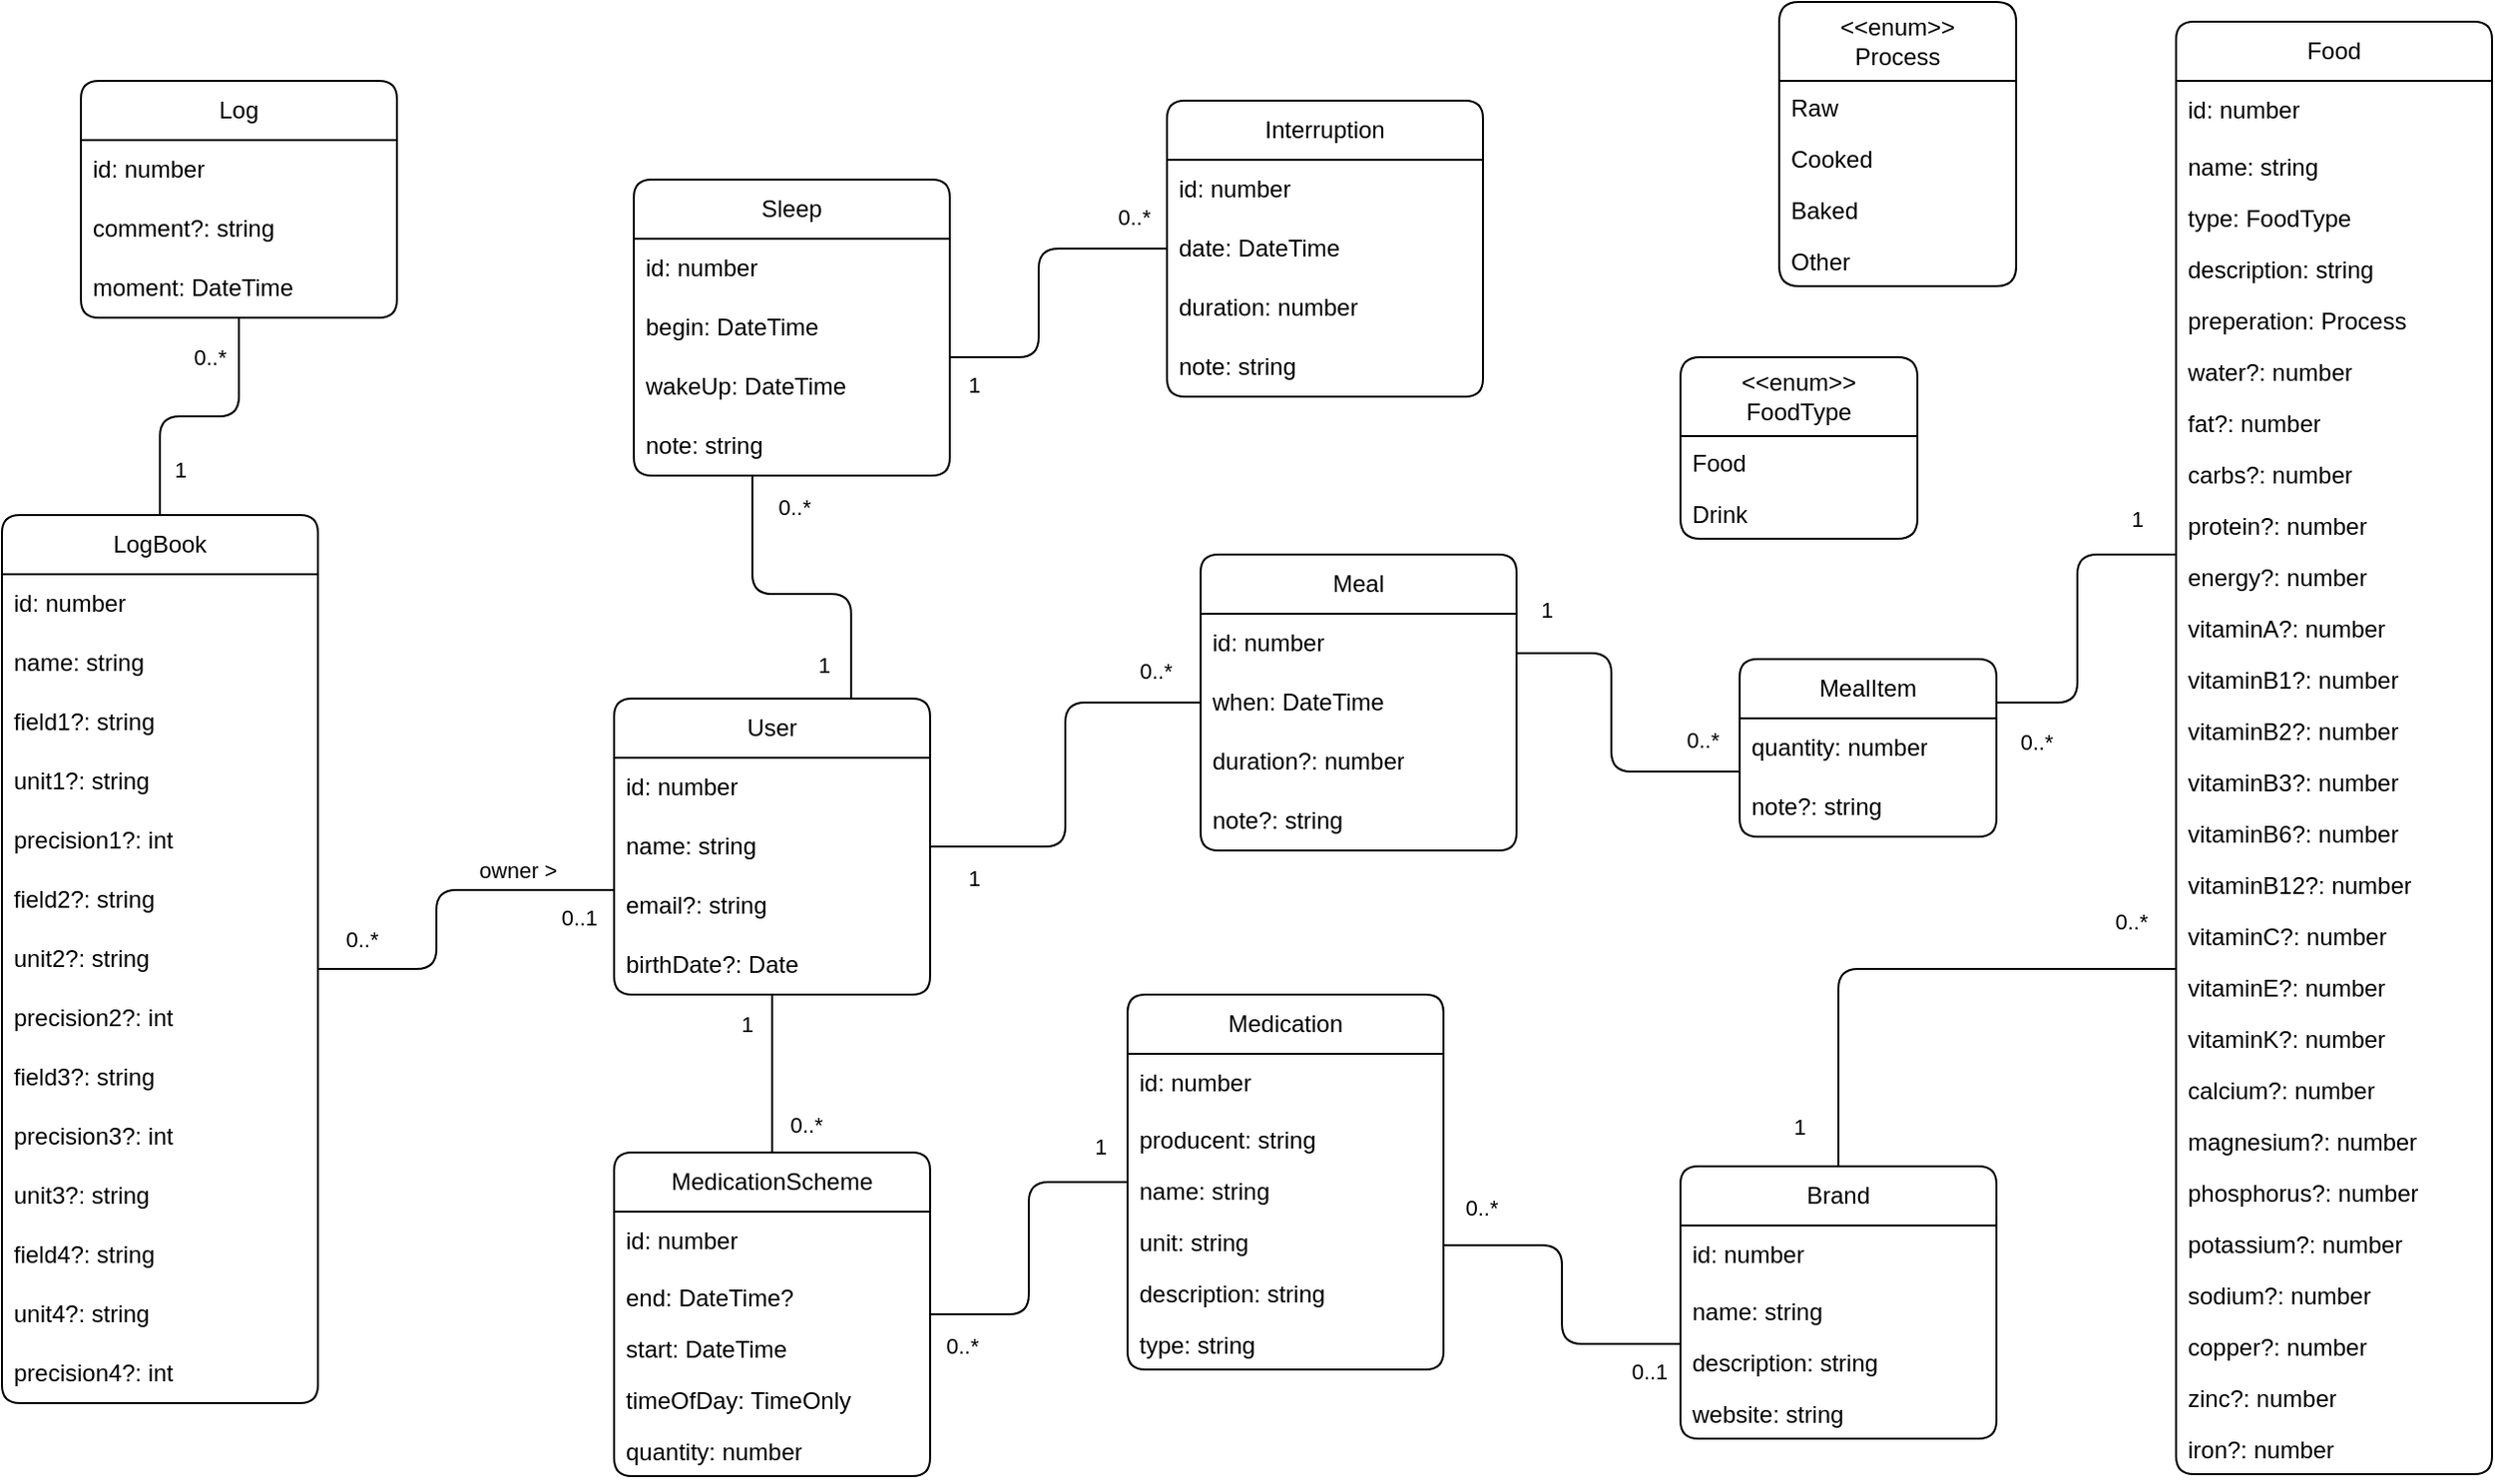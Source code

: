 <mxfile version="24.7.5" pages="2">
  <diagram id="C5RBs43oDa-KdzZeNtuy" name="Domain">
    <mxGraphModel dx="1572" dy="772" grid="1" gridSize="10" guides="1" tooltips="1" connect="1" arrows="1" fold="1" page="1" pageScale="1" pageWidth="827" pageHeight="1169" math="0" shadow="0">
      <root>
        <mxCell id="WIyWlLk6GJQsqaUBKTNV-0" />
        <mxCell id="WIyWlLk6GJQsqaUBKTNV-1" parent="WIyWlLk6GJQsqaUBKTNV-0" />
        <mxCell id="7vGrqpQDz8MHtzBAFuUo-70" value="" style="edgeStyle=orthogonalEdgeStyle;rounded=1;orthogonalLoop=1;jettySize=auto;html=1;endArrow=none;startArrow=none;startFill=0;endFill=0;endSize=10;startSize=10;" parent="WIyWlLk6GJQsqaUBKTNV-1" source="7vGrqpQDz8MHtzBAFuUo-0" target="7vGrqpQDz8MHtzBAFuUo-65" edge="1">
          <mxGeometry relative="1" as="geometry">
            <Array as="points">
              <mxPoint x="280" y="570" />
              <mxPoint x="280" y="610" />
            </Array>
          </mxGeometry>
        </mxCell>
        <mxCell id="7vGrqpQDz8MHtzBAFuUo-71" value="0..1" style="edgeLabel;html=1;align=center;verticalAlign=middle;resizable=0;points=[];" parent="7vGrqpQDz8MHtzBAFuUo-70" vertex="1" connectable="0">
          <mxGeometry x="-0.803" relative="1" as="geometry">
            <mxPoint y="14" as="offset" />
          </mxGeometry>
        </mxCell>
        <mxCell id="7vGrqpQDz8MHtzBAFuUo-72" value="0..*" style="edgeLabel;html=1;align=center;verticalAlign=middle;resizable=0;points=[];" parent="7vGrqpQDz8MHtzBAFuUo-70" vertex="1" connectable="0">
          <mxGeometry x="0.768" y="2" relative="1" as="geometry">
            <mxPoint y="-17" as="offset" />
          </mxGeometry>
        </mxCell>
        <mxCell id="LFRlH-9hYFyEjI-kFuEW-12" value="owner &amp;gt;" style="edgeLabel;html=1;align=center;verticalAlign=middle;resizable=0;points=[];" vertex="1" connectable="0" parent="7vGrqpQDz8MHtzBAFuUo-70">
          <mxGeometry x="-0.397" y="-1" relative="1" as="geometry">
            <mxPoint x="8" y="-9" as="offset" />
          </mxGeometry>
        </mxCell>
        <mxCell id="p4m-F3pplC6xN0uRLirg-5" value="" style="edgeStyle=orthogonalEdgeStyle;rounded=1;orthogonalLoop=1;jettySize=auto;html=1;startArrow=none;startFill=0;endArrow=none;endFill=0;endSize=10;startSize=10;" parent="WIyWlLk6GJQsqaUBKTNV-1" source="7vGrqpQDz8MHtzBAFuUo-0" target="p4m-F3pplC6xN0uRLirg-0" edge="1">
          <mxGeometry relative="1" as="geometry" />
        </mxCell>
        <mxCell id="p4m-F3pplC6xN0uRLirg-20" value="1" style="edgeLabel;html=1;align=center;verticalAlign=middle;resizable=0;points=[];" parent="p4m-F3pplC6xN0uRLirg-5" vertex="1" connectable="0">
          <mxGeometry x="-0.628" y="-1" relative="1" as="geometry">
            <mxPoint x="-12" as="offset" />
          </mxGeometry>
        </mxCell>
        <mxCell id="p4m-F3pplC6xN0uRLirg-21" value="0..*" style="edgeLabel;html=1;align=center;verticalAlign=middle;resizable=0;points=[];" parent="p4m-F3pplC6xN0uRLirg-5" vertex="1" connectable="0">
          <mxGeometry x="0.802" y="-1" relative="1" as="geometry">
            <mxPoint x="18" y="-6" as="offset" />
          </mxGeometry>
        </mxCell>
        <mxCell id="p4m-F3pplC6xN0uRLirg-33" style="edgeStyle=orthogonalEdgeStyle;rounded=1;orthogonalLoop=1;jettySize=auto;html=1;startArrow=none;startFill=0;endArrow=none;endFill=0;endSize=10;startSize=10;" parent="WIyWlLk6GJQsqaUBKTNV-1" source="7vGrqpQDz8MHtzBAFuUo-0" target="p4m-F3pplC6xN0uRLirg-23" edge="1">
          <mxGeometry relative="1" as="geometry">
            <Array as="points">
              <mxPoint x="490" y="420" />
              <mxPoint x="440" y="420" />
            </Array>
          </mxGeometry>
        </mxCell>
        <mxCell id="9igwHWqq8ehYa6Zrw_uu-0" value="1" style="edgeLabel;html=1;align=center;verticalAlign=middle;resizable=0;points=[];" parent="p4m-F3pplC6xN0uRLirg-33" vertex="1" connectable="0">
          <mxGeometry x="-0.819" y="-1" relative="1" as="geometry">
            <mxPoint x="-15" y="-2" as="offset" />
          </mxGeometry>
        </mxCell>
        <mxCell id="9igwHWqq8ehYa6Zrw_uu-1" value="0..*" style="edgeLabel;html=1;align=center;verticalAlign=middle;resizable=0;points=[];" parent="p4m-F3pplC6xN0uRLirg-33" vertex="1" connectable="0">
          <mxGeometry x="0.804" y="1" relative="1" as="geometry">
            <mxPoint x="22" as="offset" />
          </mxGeometry>
        </mxCell>
        <mxCell id="p4m-F3pplC6xN0uRLirg-41" value="" style="edgeStyle=orthogonalEdgeStyle;rounded=1;orthogonalLoop=1;jettySize=auto;html=1;startArrow=none;startFill=0;endArrow=none;endFill=0;endSize=10;startSize=10;" parent="WIyWlLk6GJQsqaUBKTNV-1" source="7vGrqpQDz8MHtzBAFuUo-0" target="p4m-F3pplC6xN0uRLirg-36" edge="1">
          <mxGeometry relative="1" as="geometry" />
        </mxCell>
        <mxCell id="9igwHWqq8ehYa6Zrw_uu-4" value="1" style="edgeLabel;html=1;align=center;verticalAlign=middle;resizable=0;points=[];" parent="p4m-F3pplC6xN0uRLirg-41" vertex="1" connectable="0">
          <mxGeometry x="-0.792" y="-1" relative="1" as="geometry">
            <mxPoint y="15" as="offset" />
          </mxGeometry>
        </mxCell>
        <mxCell id="9igwHWqq8ehYa6Zrw_uu-5" value="0..*" style="edgeLabel;html=1;align=center;verticalAlign=middle;resizable=0;points=[];" parent="p4m-F3pplC6xN0uRLirg-41" vertex="1" connectable="0">
          <mxGeometry x="0.776" relative="1" as="geometry">
            <mxPoint y="-16" as="offset" />
          </mxGeometry>
        </mxCell>
        <mxCell id="7vGrqpQDz8MHtzBAFuUo-0" value="User" style="swimlane;fontStyle=0;childLayout=stackLayout;horizontal=1;startSize=30;horizontalStack=0;resizeParent=1;resizeParentMax=0;resizeLast=0;collapsible=1;marginBottom=0;whiteSpace=wrap;html=1;arcSize=10;comic=0;rounded=1;" parent="WIyWlLk6GJQsqaUBKTNV-1" vertex="1">
          <mxGeometry x="370" y="473" width="160" height="150" as="geometry" />
        </mxCell>
        <mxCell id="7vGrqpQDz8MHtzBAFuUo-2" value="id: number" style="text;strokeColor=none;fillColor=none;align=left;verticalAlign=middle;spacingLeft=4;spacingRight=4;overflow=hidden;points=[[0,0.5],[1,0.5]];portConstraint=eastwest;rotatable=0;whiteSpace=wrap;html=1;" parent="7vGrqpQDz8MHtzBAFuUo-0" vertex="1">
          <mxGeometry y="30" width="160" height="30" as="geometry" />
        </mxCell>
        <mxCell id="7vGrqpQDz8MHtzBAFuUo-3" value="name: string" style="text;strokeColor=none;fillColor=none;align=left;verticalAlign=middle;spacingLeft=4;spacingRight=4;overflow=hidden;points=[[0,0.5],[1,0.5]];portConstraint=eastwest;rotatable=0;whiteSpace=wrap;html=1;" parent="7vGrqpQDz8MHtzBAFuUo-0" vertex="1">
          <mxGeometry y="60" width="160" height="30" as="geometry" />
        </mxCell>
        <mxCell id="7vGrqpQDz8MHtzBAFuUo-63" value="email?: string" style="text;strokeColor=none;fillColor=none;align=left;verticalAlign=middle;spacingLeft=4;spacingRight=4;overflow=hidden;points=[[0,0.5],[1,0.5]];portConstraint=eastwest;rotatable=0;whiteSpace=wrap;html=1;" parent="7vGrqpQDz8MHtzBAFuUo-0" vertex="1">
          <mxGeometry y="90" width="160" height="30" as="geometry" />
        </mxCell>
        <mxCell id="7vGrqpQDz8MHtzBAFuUo-64" value="birthDate?: Date" style="text;strokeColor=none;fillColor=none;align=left;verticalAlign=middle;spacingLeft=4;spacingRight=4;overflow=hidden;points=[[0,0.5],[1,0.5]];portConstraint=eastwest;rotatable=0;whiteSpace=wrap;html=1;" parent="7vGrqpQDz8MHtzBAFuUo-0" vertex="1">
          <mxGeometry y="120" width="160" height="30" as="geometry" />
        </mxCell>
        <mxCell id="7vGrqpQDz8MHtzBAFuUo-78" value="" style="edgeStyle=orthogonalEdgeStyle;rounded=1;orthogonalLoop=1;jettySize=auto;html=1;startArrow=none;startFill=0;endArrow=none;endFill=0;endSize=10;startSize=10;" parent="WIyWlLk6GJQsqaUBKTNV-1" source="7vGrqpQDz8MHtzBAFuUo-65" target="7vGrqpQDz8MHtzBAFuUo-73" edge="1">
          <mxGeometry relative="1" as="geometry" />
        </mxCell>
        <mxCell id="7vGrqpQDz8MHtzBAFuUo-113" value="1" style="edgeLabel;html=1;align=center;verticalAlign=middle;resizable=0;points=[];" parent="7vGrqpQDz8MHtzBAFuUo-78" vertex="1" connectable="0">
          <mxGeometry x="-0.662" y="3" relative="1" as="geometry">
            <mxPoint x="13" as="offset" />
          </mxGeometry>
        </mxCell>
        <mxCell id="7vGrqpQDz8MHtzBAFuUo-114" value="0..*" style="edgeLabel;html=1;align=center;verticalAlign=middle;resizable=0;points=[];" parent="7vGrqpQDz8MHtzBAFuUo-78" vertex="1" connectable="0">
          <mxGeometry x="0.686" y="2" relative="1" as="geometry">
            <mxPoint x="-13" y="-2" as="offset" />
          </mxGeometry>
        </mxCell>
        <mxCell id="7vGrqpQDz8MHtzBAFuUo-65" value="LogBook" style="swimlane;fontStyle=0;childLayout=stackLayout;horizontal=1;startSize=30;horizontalStack=0;resizeParent=1;resizeParentMax=0;resizeLast=0;collapsible=1;marginBottom=0;whiteSpace=wrap;html=1;arcSize=10;comic=0;rounded=1;autosize=0;resizable=1;resizeHeight=1;resizeWidth=1;expand=1;swimlaneLine=1;portConstraintRotation=0;" parent="WIyWlLk6GJQsqaUBKTNV-1" vertex="1">
          <mxGeometry x="60" y="380" width="160" height="450" as="geometry" />
        </mxCell>
        <mxCell id="7vGrqpQDz8MHtzBAFuUo-66" value="id: number" style="text;strokeColor=none;fillColor=none;align=left;verticalAlign=middle;spacingLeft=4;spacingRight=4;overflow=hidden;points=[[0,0.5],[1,0.5]];portConstraint=eastwest;rotatable=0;whiteSpace=wrap;html=1;" parent="7vGrqpQDz8MHtzBAFuUo-65" vertex="1">
          <mxGeometry y="30" width="160" height="30" as="geometry" />
        </mxCell>
        <mxCell id="7vGrqpQDz8MHtzBAFuUo-67" value="name: string" style="text;strokeColor=none;fillColor=none;align=left;verticalAlign=middle;spacingLeft=4;spacingRight=4;overflow=hidden;points=[[0,0.5],[1,0.5]];portConstraint=eastwest;rotatable=0;whiteSpace=wrap;html=1;" parent="7vGrqpQDz8MHtzBAFuUo-65" vertex="1">
          <mxGeometry y="60" width="160" height="30" as="geometry" />
        </mxCell>
        <mxCell id="LFRlH-9hYFyEjI-kFuEW-0" value="field1?: string" style="text;strokeColor=none;fillColor=none;align=left;verticalAlign=middle;spacingLeft=4;spacingRight=4;overflow=hidden;points=[[0,0.5],[1,0.5]];portConstraint=eastwest;rotatable=0;whiteSpace=wrap;html=1;" vertex="1" parent="7vGrqpQDz8MHtzBAFuUo-65">
          <mxGeometry y="90" width="160" height="30" as="geometry" />
        </mxCell>
        <mxCell id="LFRlH-9hYFyEjI-kFuEW-1" value="unit1?: string" style="text;strokeColor=none;fillColor=none;align=left;verticalAlign=middle;spacingLeft=4;spacingRight=4;overflow=hidden;points=[[0,0.5],[1,0.5]];portConstraint=eastwest;rotatable=0;whiteSpace=wrap;html=1;" vertex="1" parent="7vGrqpQDz8MHtzBAFuUo-65">
          <mxGeometry y="120" width="160" height="30" as="geometry" />
        </mxCell>
        <mxCell id="LFRlH-9hYFyEjI-kFuEW-2" value="precision1?: int" style="text;strokeColor=none;fillColor=none;align=left;verticalAlign=middle;spacingLeft=4;spacingRight=4;overflow=hidden;points=[[0,0.5],[1,0.5]];portConstraint=eastwest;rotatable=0;whiteSpace=wrap;html=1;" vertex="1" parent="7vGrqpQDz8MHtzBAFuUo-65">
          <mxGeometry y="150" width="160" height="30" as="geometry" />
        </mxCell>
        <mxCell id="LFRlH-9hYFyEjI-kFuEW-3" value="field2?: string" style="text;strokeColor=none;fillColor=none;align=left;verticalAlign=middle;spacingLeft=4;spacingRight=4;overflow=hidden;points=[[0,0.5],[1,0.5]];portConstraint=eastwest;rotatable=0;whiteSpace=wrap;html=1;" vertex="1" parent="7vGrqpQDz8MHtzBAFuUo-65">
          <mxGeometry y="180" width="160" height="30" as="geometry" />
        </mxCell>
        <mxCell id="LFRlH-9hYFyEjI-kFuEW-5" value="unit2?: string" style="text;strokeColor=none;fillColor=none;align=left;verticalAlign=middle;spacingLeft=4;spacingRight=4;overflow=hidden;points=[[0,0.5],[1,0.5]];portConstraint=eastwest;rotatable=0;whiteSpace=wrap;html=1;" vertex="1" parent="7vGrqpQDz8MHtzBAFuUo-65">
          <mxGeometry y="210" width="160" height="30" as="geometry" />
        </mxCell>
        <mxCell id="LFRlH-9hYFyEjI-kFuEW-4" value="precision2?: int" style="text;strokeColor=none;fillColor=none;align=left;verticalAlign=middle;spacingLeft=4;spacingRight=4;overflow=hidden;points=[[0,0.5],[1,0.5]];portConstraint=eastwest;rotatable=0;whiteSpace=wrap;html=1;" vertex="1" parent="7vGrqpQDz8MHtzBAFuUo-65">
          <mxGeometry y="240" width="160" height="30" as="geometry" />
        </mxCell>
        <mxCell id="LFRlH-9hYFyEjI-kFuEW-6" value="field3?: string" style="text;strokeColor=none;fillColor=none;align=left;verticalAlign=middle;spacingLeft=4;spacingRight=4;overflow=hidden;points=[[0,0.5],[1,0.5]];portConstraint=eastwest;rotatable=0;whiteSpace=wrap;html=1;" vertex="1" parent="7vGrqpQDz8MHtzBAFuUo-65">
          <mxGeometry y="270" width="160" height="30" as="geometry" />
        </mxCell>
        <mxCell id="LFRlH-9hYFyEjI-kFuEW-7" value="precision3?: int" style="text;strokeColor=none;fillColor=none;align=left;verticalAlign=middle;spacingLeft=4;spacingRight=4;overflow=hidden;points=[[0,0.5],[1,0.5]];portConstraint=eastwest;rotatable=0;whiteSpace=wrap;html=1;" vertex="1" parent="7vGrqpQDz8MHtzBAFuUo-65">
          <mxGeometry y="300" width="160" height="30" as="geometry" />
        </mxCell>
        <mxCell id="LFRlH-9hYFyEjI-kFuEW-8" value="unit3?: string" style="text;strokeColor=none;fillColor=none;align=left;verticalAlign=middle;spacingLeft=4;spacingRight=4;overflow=hidden;points=[[0,0.5],[1,0.5]];portConstraint=eastwest;rotatable=0;whiteSpace=wrap;html=1;" vertex="1" parent="7vGrqpQDz8MHtzBAFuUo-65">
          <mxGeometry y="330" width="160" height="30" as="geometry" />
        </mxCell>
        <mxCell id="LFRlH-9hYFyEjI-kFuEW-9" value="field4?: string" style="text;strokeColor=none;fillColor=none;align=left;verticalAlign=middle;spacingLeft=4;spacingRight=4;overflow=hidden;points=[[0,0.5],[1,0.5]];portConstraint=eastwest;rotatable=0;whiteSpace=wrap;html=1;" vertex="1" parent="7vGrqpQDz8MHtzBAFuUo-65">
          <mxGeometry y="360" width="160" height="30" as="geometry" />
        </mxCell>
        <mxCell id="LFRlH-9hYFyEjI-kFuEW-11" value="unit4?: string" style="text;strokeColor=none;fillColor=none;align=left;verticalAlign=middle;spacingLeft=4;spacingRight=4;overflow=hidden;points=[[0,0.5],[1,0.5]];portConstraint=eastwest;rotatable=0;whiteSpace=wrap;html=1;" vertex="1" parent="7vGrqpQDz8MHtzBAFuUo-65">
          <mxGeometry y="390" width="160" height="30" as="geometry" />
        </mxCell>
        <mxCell id="LFRlH-9hYFyEjI-kFuEW-10" value="precision4?: int" style="text;strokeColor=none;fillColor=none;align=left;verticalAlign=middle;spacingLeft=4;spacingRight=4;overflow=hidden;points=[[0,0.5],[1,0.5]];portConstraint=eastwest;rotatable=0;whiteSpace=wrap;html=1;" vertex="1" parent="7vGrqpQDz8MHtzBAFuUo-65">
          <mxGeometry y="420" width="160" height="30" as="geometry" />
        </mxCell>
        <mxCell id="7vGrqpQDz8MHtzBAFuUo-73" value="Log" style="swimlane;fontStyle=0;childLayout=stackLayout;horizontal=1;startSize=30;horizontalStack=0;resizeParent=1;resizeParentMax=0;resizeLast=0;collapsible=1;marginBottom=0;whiteSpace=wrap;html=1;arcSize=10;comic=0;rounded=1;" parent="WIyWlLk6GJQsqaUBKTNV-1" vertex="1">
          <mxGeometry x="100" y="160" width="160" height="120" as="geometry" />
        </mxCell>
        <mxCell id="7vGrqpQDz8MHtzBAFuUo-74" value="id: number" style="text;strokeColor=none;fillColor=none;align=left;verticalAlign=middle;spacingLeft=4;spacingRight=4;overflow=hidden;points=[[0,0.5],[1,0.5]];portConstraint=eastwest;rotatable=0;whiteSpace=wrap;html=1;" parent="7vGrqpQDz8MHtzBAFuUo-73" vertex="1">
          <mxGeometry y="30" width="160" height="30" as="geometry" />
        </mxCell>
        <mxCell id="7vGrqpQDz8MHtzBAFuUo-75" value="comment?: string" style="text;strokeColor=none;fillColor=none;align=left;verticalAlign=middle;spacingLeft=4;spacingRight=4;overflow=hidden;points=[[0,0.5],[1,0.5]];portConstraint=eastwest;rotatable=0;whiteSpace=wrap;html=1;" parent="7vGrqpQDz8MHtzBAFuUo-73" vertex="1">
          <mxGeometry y="60" width="160" height="30" as="geometry" />
        </mxCell>
        <mxCell id="7vGrqpQDz8MHtzBAFuUo-77" value="moment: DateTime" style="text;strokeColor=none;fillColor=none;align=left;verticalAlign=middle;spacingLeft=4;spacingRight=4;overflow=hidden;points=[[0,0.5],[1,0.5]];portConstraint=eastwest;rotatable=0;whiteSpace=wrap;html=1;" parent="7vGrqpQDz8MHtzBAFuUo-73" vertex="1">
          <mxGeometry y="90" width="160" height="30" as="geometry" />
        </mxCell>
        <mxCell id="p4m-F3pplC6xN0uRLirg-17" value="" style="edgeStyle=orthogonalEdgeStyle;rounded=1;orthogonalLoop=1;jettySize=auto;html=1;startArrow=none;startFill=0;endArrow=none;endFill=0;endSize=10;startSize=10;" parent="WIyWlLk6GJQsqaUBKTNV-1" source="p4m-F3pplC6xN0uRLirg-0" target="p4m-F3pplC6xN0uRLirg-11" edge="1">
          <mxGeometry relative="1" as="geometry" />
        </mxCell>
        <mxCell id="9igwHWqq8ehYa6Zrw_uu-14" value="1" style="edgeLabel;html=1;align=center;verticalAlign=middle;resizable=0;points=[];" parent="p4m-F3pplC6xN0uRLirg-17" vertex="1" connectable="0">
          <mxGeometry x="0.828" y="-1" relative="1" as="geometry">
            <mxPoint y="-19" as="offset" />
          </mxGeometry>
        </mxCell>
        <mxCell id="9igwHWqq8ehYa6Zrw_uu-15" value="0..*" style="edgeLabel;html=1;align=center;verticalAlign=middle;resizable=0;points=[];" parent="p4m-F3pplC6xN0uRLirg-17" vertex="1" connectable="0">
          <mxGeometry x="-0.813" relative="1" as="geometry">
            <mxPoint y="16" as="offset" />
          </mxGeometry>
        </mxCell>
        <mxCell id="p4m-F3pplC6xN0uRLirg-0" value="MedicationScheme" style="swimlane;fontStyle=0;childLayout=stackLayout;horizontal=1;startSize=30;horizontalStack=0;resizeParent=1;resizeParentMax=0;resizeLast=0;collapsible=1;marginBottom=0;whiteSpace=wrap;html=1;arcSize=10;comic=0;rounded=1;" parent="WIyWlLk6GJQsqaUBKTNV-1" vertex="1">
          <mxGeometry x="370" y="703" width="160" height="164" as="geometry" />
        </mxCell>
        <mxCell id="p4m-F3pplC6xN0uRLirg-1" value="id: number" style="text;strokeColor=none;fillColor=none;align=left;verticalAlign=middle;spacingLeft=4;spacingRight=4;overflow=hidden;points=[[0,0.5],[1,0.5]];portConstraint=eastwest;rotatable=0;whiteSpace=wrap;html=1;" parent="p4m-F3pplC6xN0uRLirg-0" vertex="1">
          <mxGeometry y="30" width="160" height="30" as="geometry" />
        </mxCell>
        <mxCell id="p4m-F3pplC6xN0uRLirg-10" value="end: DateTime?" style="text;strokeColor=none;fillColor=none;align=left;verticalAlign=top;spacingLeft=4;spacingRight=4;overflow=hidden;rotatable=0;points=[[0,0.5],[1,0.5]];portConstraint=eastwest;whiteSpace=wrap;html=1;" parent="p4m-F3pplC6xN0uRLirg-0" vertex="1">
          <mxGeometry y="60" width="160" height="26" as="geometry" />
        </mxCell>
        <mxCell id="p4m-F3pplC6xN0uRLirg-9" value="start: DateTime" style="text;strokeColor=none;fillColor=none;align=left;verticalAlign=top;spacingLeft=4;spacingRight=4;overflow=hidden;rotatable=0;points=[[0,0.5],[1,0.5]];portConstraint=eastwest;whiteSpace=wrap;html=1;" parent="p4m-F3pplC6xN0uRLirg-0" vertex="1">
          <mxGeometry y="86" width="160" height="26" as="geometry" />
        </mxCell>
        <mxCell id="p4m-F3pplC6xN0uRLirg-8" value="timeOfDay: TimeOnly" style="text;strokeColor=none;fillColor=none;align=left;verticalAlign=top;spacingLeft=4;spacingRight=4;overflow=hidden;rotatable=0;points=[[0,0.5],[1,0.5]];portConstraint=eastwest;whiteSpace=wrap;html=1;" parent="p4m-F3pplC6xN0uRLirg-0" vertex="1">
          <mxGeometry y="112" width="160" height="26" as="geometry" />
        </mxCell>
        <mxCell id="p4m-F3pplC6xN0uRLirg-7" value="quantity: number" style="text;strokeColor=none;fillColor=none;align=left;verticalAlign=top;spacingLeft=4;spacingRight=4;overflow=hidden;rotatable=0;points=[[0,0.5],[1,0.5]];portConstraint=eastwest;whiteSpace=wrap;html=1;" parent="p4m-F3pplC6xN0uRLirg-0" vertex="1">
          <mxGeometry y="138" width="160" height="26" as="geometry" />
        </mxCell>
        <mxCell id="p4m-F3pplC6xN0uRLirg-80" style="edgeStyle=orthogonalEdgeStyle;rounded=1;orthogonalLoop=1;jettySize=auto;html=1;startArrow=none;startFill=0;endArrow=none;endFill=0;endSize=10;startSize=10;" parent="WIyWlLk6GJQsqaUBKTNV-1" source="p4m-F3pplC6xN0uRLirg-11" target="p4m-F3pplC6xN0uRLirg-67" edge="1">
          <mxGeometry relative="1" as="geometry">
            <Array as="points">
              <mxPoint x="850" y="750" />
              <mxPoint x="850" y="800" />
            </Array>
          </mxGeometry>
        </mxCell>
        <mxCell id="9igwHWqq8ehYa6Zrw_uu-12" value="0..1" style="edgeLabel;html=1;align=center;verticalAlign=middle;resizable=0;points=[];" parent="p4m-F3pplC6xN0uRLirg-80" vertex="1" connectable="0">
          <mxGeometry x="0.85" y="3" relative="1" as="geometry">
            <mxPoint x="-4" y="17" as="offset" />
          </mxGeometry>
        </mxCell>
        <mxCell id="9igwHWqq8ehYa6Zrw_uu-13" value="0..*" style="edgeLabel;html=1;align=center;verticalAlign=middle;resizable=0;points=[];" parent="p4m-F3pplC6xN0uRLirg-80" vertex="1" connectable="0">
          <mxGeometry x="-0.785" y="1" relative="1" as="geometry">
            <mxPoint y="-18" as="offset" />
          </mxGeometry>
        </mxCell>
        <mxCell id="p4m-F3pplC6xN0uRLirg-11" value="Medication" style="swimlane;fontStyle=0;childLayout=stackLayout;horizontal=1;startSize=30;horizontalStack=0;resizeParent=1;resizeParentMax=0;resizeLast=0;collapsible=1;marginBottom=0;whiteSpace=wrap;html=1;arcSize=10;comic=0;rounded=1;" parent="WIyWlLk6GJQsqaUBKTNV-1" vertex="1">
          <mxGeometry x="630" y="623" width="160" height="190" as="geometry" />
        </mxCell>
        <mxCell id="p4m-F3pplC6xN0uRLirg-12" value="id: number" style="text;strokeColor=none;fillColor=none;align=left;verticalAlign=middle;spacingLeft=4;spacingRight=4;overflow=hidden;points=[[0,0.5],[1,0.5]];portConstraint=eastwest;rotatable=0;whiteSpace=wrap;html=1;" parent="p4m-F3pplC6xN0uRLirg-11" vertex="1">
          <mxGeometry y="30" width="160" height="30" as="geometry" />
        </mxCell>
        <mxCell id="p4m-F3pplC6xN0uRLirg-13" value="producent: string" style="text;strokeColor=none;fillColor=none;align=left;verticalAlign=top;spacingLeft=4;spacingRight=4;overflow=hidden;rotatable=0;points=[[0,0.5],[1,0.5]];portConstraint=eastwest;whiteSpace=wrap;html=1;" parent="p4m-F3pplC6xN0uRLirg-11" vertex="1">
          <mxGeometry y="60" width="160" height="26" as="geometry" />
        </mxCell>
        <mxCell id="p4m-F3pplC6xN0uRLirg-14" value="name: string" style="text;strokeColor=none;fillColor=none;align=left;verticalAlign=top;spacingLeft=4;spacingRight=4;overflow=hidden;rotatable=0;points=[[0,0.5],[1,0.5]];portConstraint=eastwest;whiteSpace=wrap;html=1;" parent="p4m-F3pplC6xN0uRLirg-11" vertex="1">
          <mxGeometry y="86" width="160" height="26" as="geometry" />
        </mxCell>
        <mxCell id="p4m-F3pplC6xN0uRLirg-15" value="unit: string" style="text;strokeColor=none;fillColor=none;align=left;verticalAlign=top;spacingLeft=4;spacingRight=4;overflow=hidden;rotatable=0;points=[[0,0.5],[1,0.5]];portConstraint=eastwest;whiteSpace=wrap;html=1;" parent="p4m-F3pplC6xN0uRLirg-11" vertex="1">
          <mxGeometry y="112" width="160" height="26" as="geometry" />
        </mxCell>
        <mxCell id="p4m-F3pplC6xN0uRLirg-16" value="description: string" style="text;strokeColor=none;fillColor=none;align=left;verticalAlign=top;spacingLeft=4;spacingRight=4;overflow=hidden;rotatable=0;points=[[0,0.5],[1,0.5]];portConstraint=eastwest;whiteSpace=wrap;html=1;" parent="p4m-F3pplC6xN0uRLirg-11" vertex="1">
          <mxGeometry y="138" width="160" height="26" as="geometry" />
        </mxCell>
        <mxCell id="p4m-F3pplC6xN0uRLirg-22" value="type: string" style="text;strokeColor=none;fillColor=none;align=left;verticalAlign=top;spacingLeft=4;spacingRight=4;overflow=hidden;rotatable=0;points=[[0,0.5],[1,0.5]];portConstraint=eastwest;whiteSpace=wrap;html=1;" parent="p4m-F3pplC6xN0uRLirg-11" vertex="1">
          <mxGeometry y="164" width="160" height="26" as="geometry" />
        </mxCell>
        <mxCell id="p4m-F3pplC6xN0uRLirg-23" value="Sleep" style="swimlane;fontStyle=0;childLayout=stackLayout;horizontal=1;startSize=30;horizontalStack=0;resizeParent=1;resizeParentMax=0;resizeLast=0;collapsible=1;marginBottom=0;whiteSpace=wrap;html=1;arcSize=10;comic=0;rounded=1;" parent="WIyWlLk6GJQsqaUBKTNV-1" vertex="1">
          <mxGeometry x="380" y="210" width="160" height="150" as="geometry" />
        </mxCell>
        <mxCell id="p4m-F3pplC6xN0uRLirg-24" value="id: number" style="text;strokeColor=none;fillColor=none;align=left;verticalAlign=middle;spacingLeft=4;spacingRight=4;overflow=hidden;points=[[0,0.5],[1,0.5]];portConstraint=eastwest;rotatable=0;whiteSpace=wrap;html=1;" parent="p4m-F3pplC6xN0uRLirg-23" vertex="1">
          <mxGeometry y="30" width="160" height="30" as="geometry" />
        </mxCell>
        <mxCell id="p4m-F3pplC6xN0uRLirg-27" value="begin: DateTime" style="text;strokeColor=none;fillColor=none;align=left;verticalAlign=middle;spacingLeft=4;spacingRight=4;overflow=hidden;points=[[0,0.5],[1,0.5]];portConstraint=eastwest;rotatable=0;whiteSpace=wrap;html=1;" parent="p4m-F3pplC6xN0uRLirg-23" vertex="1">
          <mxGeometry y="60" width="160" height="30" as="geometry" />
        </mxCell>
        <mxCell id="p4m-F3pplC6xN0uRLirg-34" value="wakeUp: DateTime" style="text;strokeColor=none;fillColor=none;align=left;verticalAlign=middle;spacingLeft=4;spacingRight=4;overflow=hidden;points=[[0,0.5],[1,0.5]];portConstraint=eastwest;rotatable=0;whiteSpace=wrap;html=1;" parent="p4m-F3pplC6xN0uRLirg-23" vertex="1">
          <mxGeometry y="90" width="160" height="30" as="geometry" />
        </mxCell>
        <mxCell id="p4m-F3pplC6xN0uRLirg-25" value="note: string" style="text;strokeColor=none;fillColor=none;align=left;verticalAlign=middle;spacingLeft=4;spacingRight=4;overflow=hidden;points=[[0,0.5],[1,0.5]];portConstraint=eastwest;rotatable=0;whiteSpace=wrap;html=1;" parent="p4m-F3pplC6xN0uRLirg-23" vertex="1">
          <mxGeometry y="120" width="160" height="30" as="geometry" />
        </mxCell>
        <mxCell id="p4m-F3pplC6xN0uRLirg-32" style="edgeStyle=orthogonalEdgeStyle;rounded=1;orthogonalLoop=1;jettySize=auto;html=1;startArrow=none;startFill=0;endArrow=none;endFill=0;endSize=10;startSize=10;" parent="WIyWlLk6GJQsqaUBKTNV-1" source="p4m-F3pplC6xN0uRLirg-28" target="p4m-F3pplC6xN0uRLirg-23" edge="1">
          <mxGeometry relative="1" as="geometry">
            <Array as="points">
              <mxPoint x="585" y="245" />
              <mxPoint x="585" y="300" />
            </Array>
          </mxGeometry>
        </mxCell>
        <mxCell id="9igwHWqq8ehYa6Zrw_uu-2" value="1" style="edgeLabel;html=1;align=center;verticalAlign=middle;resizable=0;points=[];" parent="p4m-F3pplC6xN0uRLirg-32" vertex="1" connectable="0">
          <mxGeometry x="0.857" y="1" relative="1" as="geometry">
            <mxPoint y="13" as="offset" />
          </mxGeometry>
        </mxCell>
        <mxCell id="9igwHWqq8ehYa6Zrw_uu-3" value="0..*" style="edgeLabel;html=1;align=center;verticalAlign=middle;resizable=0;points=[];" parent="p4m-F3pplC6xN0uRLirg-32" vertex="1" connectable="0">
          <mxGeometry x="-0.824" relative="1" as="geometry">
            <mxPoint x="-3" y="-16" as="offset" />
          </mxGeometry>
        </mxCell>
        <mxCell id="p4m-F3pplC6xN0uRLirg-28" value="Interruption" style="swimlane;fontStyle=0;childLayout=stackLayout;horizontal=1;startSize=30;horizontalStack=0;resizeParent=1;resizeParentMax=0;resizeLast=0;collapsible=1;marginBottom=0;whiteSpace=wrap;html=1;arcSize=10;comic=0;rounded=1;" parent="WIyWlLk6GJQsqaUBKTNV-1" vertex="1">
          <mxGeometry x="650" y="170" width="160" height="150" as="geometry" />
        </mxCell>
        <mxCell id="p4m-F3pplC6xN0uRLirg-29" value="id: number" style="text;strokeColor=none;fillColor=none;align=left;verticalAlign=middle;spacingLeft=4;spacingRight=4;overflow=hidden;points=[[0,0.5],[1,0.5]];portConstraint=eastwest;rotatable=0;whiteSpace=wrap;html=1;" parent="p4m-F3pplC6xN0uRLirg-28" vertex="1">
          <mxGeometry y="30" width="160" height="30" as="geometry" />
        </mxCell>
        <mxCell id="p4m-F3pplC6xN0uRLirg-30" value="date: DateTime" style="text;strokeColor=none;fillColor=none;align=left;verticalAlign=middle;spacingLeft=4;spacingRight=4;overflow=hidden;points=[[0,0.5],[1,0.5]];portConstraint=eastwest;rotatable=0;whiteSpace=wrap;html=1;" parent="p4m-F3pplC6xN0uRLirg-28" vertex="1">
          <mxGeometry y="60" width="160" height="30" as="geometry" />
        </mxCell>
        <mxCell id="p4m-F3pplC6xN0uRLirg-35" value="duration: number" style="text;strokeColor=none;fillColor=none;align=left;verticalAlign=middle;spacingLeft=4;spacingRight=4;overflow=hidden;points=[[0,0.5],[1,0.5]];portConstraint=eastwest;rotatable=0;whiteSpace=wrap;html=1;" parent="p4m-F3pplC6xN0uRLirg-28" vertex="1">
          <mxGeometry y="90" width="160" height="30" as="geometry" />
        </mxCell>
        <mxCell id="p4m-F3pplC6xN0uRLirg-31" value="note: string" style="text;strokeColor=none;fillColor=none;align=left;verticalAlign=middle;spacingLeft=4;spacingRight=4;overflow=hidden;points=[[0,0.5],[1,0.5]];portConstraint=eastwest;rotatable=0;whiteSpace=wrap;html=1;" parent="p4m-F3pplC6xN0uRLirg-28" vertex="1">
          <mxGeometry y="120" width="160" height="30" as="geometry" />
        </mxCell>
        <mxCell id="p4m-F3pplC6xN0uRLirg-48" value="" style="edgeStyle=orthogonalEdgeStyle;rounded=1;orthogonalLoop=1;jettySize=auto;html=1;startArrow=none;startFill=0;endArrow=none;endFill=0;endSize=10;startSize=10;" parent="WIyWlLk6GJQsqaUBKTNV-1" source="p4m-F3pplC6xN0uRLirg-36" target="p4m-F3pplC6xN0uRLirg-99" edge="1">
          <mxGeometry relative="1" as="geometry">
            <mxPoint x="930" y="520" as="targetPoint" />
            <Array as="points">
              <mxPoint x="875" y="450" />
              <mxPoint x="875" y="510" />
            </Array>
          </mxGeometry>
        </mxCell>
        <mxCell id="9igwHWqq8ehYa6Zrw_uu-6" value="1" style="edgeLabel;html=1;align=center;verticalAlign=middle;resizable=0;points=[];" parent="p4m-F3pplC6xN0uRLirg-48" vertex="1" connectable="0">
          <mxGeometry x="-0.829" y="-1" relative="1" as="geometry">
            <mxPoint y="-23" as="offset" />
          </mxGeometry>
        </mxCell>
        <mxCell id="9igwHWqq8ehYa6Zrw_uu-7" value="0..*" style="edgeLabel;html=1;align=center;verticalAlign=middle;resizable=0;points=[];" parent="p4m-F3pplC6xN0uRLirg-48" vertex="1" connectable="0">
          <mxGeometry x="0.829" y="-4" relative="1" as="geometry">
            <mxPoint x="-4" y="-20" as="offset" />
          </mxGeometry>
        </mxCell>
        <mxCell id="p4m-F3pplC6xN0uRLirg-36" value="Meal" style="swimlane;fontStyle=0;childLayout=stackLayout;horizontal=1;startSize=30;horizontalStack=0;resizeParent=1;resizeParentMax=0;resizeLast=0;collapsible=1;marginBottom=0;whiteSpace=wrap;html=1;arcSize=10;comic=0;rounded=1;" parent="WIyWlLk6GJQsqaUBKTNV-1" vertex="1">
          <mxGeometry x="667" y="400" width="160" height="150" as="geometry" />
        </mxCell>
        <mxCell id="p4m-F3pplC6xN0uRLirg-37" value="id: number" style="text;strokeColor=none;fillColor=none;align=left;verticalAlign=middle;spacingLeft=4;spacingRight=4;overflow=hidden;points=[[0,0.5],[1,0.5]];portConstraint=eastwest;rotatable=0;whiteSpace=wrap;html=1;" parent="p4m-F3pplC6xN0uRLirg-36" vertex="1">
          <mxGeometry y="30" width="160" height="30" as="geometry" />
        </mxCell>
        <mxCell id="p4m-F3pplC6xN0uRLirg-38" value="when: DateTime" style="text;strokeColor=none;fillColor=none;align=left;verticalAlign=middle;spacingLeft=4;spacingRight=4;overflow=hidden;points=[[0,0.5],[1,0.5]];portConstraint=eastwest;rotatable=0;whiteSpace=wrap;html=1;" parent="p4m-F3pplC6xN0uRLirg-36" vertex="1">
          <mxGeometry y="60" width="160" height="30" as="geometry" />
        </mxCell>
        <mxCell id="p4m-F3pplC6xN0uRLirg-40" value="duration?: number" style="text;strokeColor=none;fillColor=none;align=left;verticalAlign=middle;spacingLeft=4;spacingRight=4;overflow=hidden;points=[[0,0.5],[1,0.5]];portConstraint=eastwest;rotatable=0;whiteSpace=wrap;html=1;" parent="p4m-F3pplC6xN0uRLirg-36" vertex="1">
          <mxGeometry y="90" width="160" height="30" as="geometry" />
        </mxCell>
        <mxCell id="p4m-F3pplC6xN0uRLirg-42" value="note?: string" style="text;strokeColor=none;fillColor=none;align=left;verticalAlign=middle;spacingLeft=4;spacingRight=4;overflow=hidden;points=[[0,0.5],[1,0.5]];portConstraint=eastwest;rotatable=0;whiteSpace=wrap;html=1;" parent="p4m-F3pplC6xN0uRLirg-36" vertex="1">
          <mxGeometry y="120" width="160" height="30" as="geometry" />
        </mxCell>
        <mxCell id="p4m-F3pplC6xN0uRLirg-78" value="" style="edgeStyle=orthogonalEdgeStyle;rounded=1;orthogonalLoop=1;jettySize=auto;html=1;startArrow=none;startFill=0;endArrow=none;endFill=0;endSize=10;startSize=10;" parent="WIyWlLk6GJQsqaUBKTNV-1" source="p4m-F3pplC6xN0uRLirg-43" target="p4m-F3pplC6xN0uRLirg-67" edge="1">
          <mxGeometry relative="1" as="geometry">
            <Array as="points">
              <mxPoint x="990" y="610" />
            </Array>
          </mxGeometry>
        </mxCell>
        <mxCell id="9igwHWqq8ehYa6Zrw_uu-10" value="0..*" style="edgeLabel;html=1;align=center;verticalAlign=middle;resizable=0;points=[];" parent="p4m-F3pplC6xN0uRLirg-78" vertex="1" connectable="0">
          <mxGeometry x="-0.825" relative="1" as="geometry">
            <mxPoint y="-24" as="offset" />
          </mxGeometry>
        </mxCell>
        <mxCell id="9igwHWqq8ehYa6Zrw_uu-11" value="1" style="edgeLabel;html=1;align=center;verticalAlign=middle;resizable=0;points=[];" parent="p4m-F3pplC6xN0uRLirg-78" vertex="1" connectable="0">
          <mxGeometry x="0.852" y="-1" relative="1" as="geometry">
            <mxPoint x="-19" as="offset" />
          </mxGeometry>
        </mxCell>
        <mxCell id="p4m-F3pplC6xN0uRLirg-43" value="Food" style="swimlane;fontStyle=0;childLayout=stackLayout;horizontal=1;startSize=30;horizontalStack=0;resizeParent=1;resizeParentMax=0;resizeLast=0;collapsible=1;marginBottom=0;whiteSpace=wrap;html=1;arcSize=10;comic=0;rounded=1;glass=0;shadow=0;" parent="WIyWlLk6GJQsqaUBKTNV-1" vertex="1">
          <mxGeometry x="1161" y="130" width="160" height="736" as="geometry" />
        </mxCell>
        <mxCell id="p4m-F3pplC6xN0uRLirg-44" value="id: number" style="text;strokeColor=none;fillColor=none;align=left;verticalAlign=middle;spacingLeft=4;spacingRight=4;overflow=hidden;points=[[0,0.5],[1,0.5]];portConstraint=eastwest;rotatable=0;whiteSpace=wrap;html=1;" parent="p4m-F3pplC6xN0uRLirg-43" vertex="1">
          <mxGeometry y="30" width="160" height="30" as="geometry" />
        </mxCell>
        <mxCell id="p4m-F3pplC6xN0uRLirg-50" value="name: string" style="text;strokeColor=none;fillColor=none;align=left;verticalAlign=top;spacingLeft=4;spacingRight=4;overflow=hidden;rotatable=0;points=[[0,0.5],[1,0.5]];portConstraint=eastwest;whiteSpace=wrap;html=1;" parent="p4m-F3pplC6xN0uRLirg-43" vertex="1">
          <mxGeometry y="60" width="160" height="26" as="geometry" />
        </mxCell>
        <mxCell id="p4m-F3pplC6xN0uRLirg-58" value="type: FoodType" style="text;strokeColor=none;fillColor=none;align=left;verticalAlign=top;spacingLeft=4;spacingRight=4;overflow=hidden;rotatable=0;points=[[0,0.5],[1,0.5]];portConstraint=eastwest;whiteSpace=wrap;html=1;" parent="p4m-F3pplC6xN0uRLirg-43" vertex="1">
          <mxGeometry y="86" width="160" height="26" as="geometry" />
        </mxCell>
        <mxCell id="p4m-F3pplC6xN0uRLirg-51" value="description: string" style="text;strokeColor=none;fillColor=none;align=left;verticalAlign=top;spacingLeft=4;spacingRight=4;overflow=hidden;rotatable=0;points=[[0,0.5],[1,0.5]];portConstraint=eastwest;whiteSpace=wrap;html=1;" parent="p4m-F3pplC6xN0uRLirg-43" vertex="1">
          <mxGeometry y="112" width="160" height="26" as="geometry" />
        </mxCell>
        <mxCell id="p4m-F3pplC6xN0uRLirg-52" value="preperation: Process" style="text;strokeColor=none;fillColor=none;align=left;verticalAlign=top;spacingLeft=4;spacingRight=4;overflow=hidden;rotatable=0;points=[[0,0.5],[1,0.5]];portConstraint=eastwest;whiteSpace=wrap;html=1;" parent="p4m-F3pplC6xN0uRLirg-43" vertex="1">
          <mxGeometry y="138" width="160" height="26" as="geometry" />
        </mxCell>
        <mxCell id="p4m-F3pplC6xN0uRLirg-57" value="water?: number" style="text;strokeColor=none;fillColor=none;align=left;verticalAlign=top;spacingLeft=4;spacingRight=4;overflow=hidden;rotatable=0;points=[[0,0.5],[1,0.5]];portConstraint=eastwest;whiteSpace=wrap;html=1;" parent="p4m-F3pplC6xN0uRLirg-43" vertex="1">
          <mxGeometry y="164" width="160" height="26" as="geometry" />
        </mxCell>
        <mxCell id="p4m-F3pplC6xN0uRLirg-56" value="fat?: number" style="text;strokeColor=none;fillColor=none;align=left;verticalAlign=top;spacingLeft=4;spacingRight=4;overflow=hidden;rotatable=0;points=[[0,0.5],[1,0.5]];portConstraint=eastwest;whiteSpace=wrap;html=1;" parent="p4m-F3pplC6xN0uRLirg-43" vertex="1">
          <mxGeometry y="190" width="160" height="26" as="geometry" />
        </mxCell>
        <mxCell id="p4m-F3pplC6xN0uRLirg-55" value="carbs?: number" style="text;strokeColor=none;fillColor=none;align=left;verticalAlign=top;spacingLeft=4;spacingRight=4;overflow=hidden;rotatable=0;points=[[0,0.5],[1,0.5]];portConstraint=eastwest;whiteSpace=wrap;html=1;" parent="p4m-F3pplC6xN0uRLirg-43" vertex="1">
          <mxGeometry y="216" width="160" height="26" as="geometry" />
        </mxCell>
        <mxCell id="p4m-F3pplC6xN0uRLirg-54" value="protein?: number" style="text;strokeColor=none;fillColor=none;align=left;verticalAlign=top;spacingLeft=4;spacingRight=4;overflow=hidden;rotatable=0;points=[[0,0.5],[1,0.5]];portConstraint=eastwest;whiteSpace=wrap;html=1;" parent="p4m-F3pplC6xN0uRLirg-43" vertex="1">
          <mxGeometry y="242" width="160" height="26" as="geometry" />
        </mxCell>
        <mxCell id="p4m-F3pplC6xN0uRLirg-53" value="energy?: number" style="text;strokeColor=none;fillColor=none;align=left;verticalAlign=top;spacingLeft=4;spacingRight=4;overflow=hidden;rotatable=0;points=[[0,0.5],[1,0.5]];portConstraint=eastwest;whiteSpace=wrap;html=1;" parent="p4m-F3pplC6xN0uRLirg-43" vertex="1">
          <mxGeometry y="268" width="160" height="26" as="geometry" />
        </mxCell>
        <mxCell id="p4m-F3pplC6xN0uRLirg-81" value="vitaminA?: number" style="text;strokeColor=none;fillColor=none;align=left;verticalAlign=top;spacingLeft=4;spacingRight=4;overflow=hidden;rotatable=0;points=[[0,0.5],[1,0.5]];portConstraint=eastwest;whiteSpace=wrap;html=1;" parent="p4m-F3pplC6xN0uRLirg-43" vertex="1">
          <mxGeometry y="294" width="160" height="26" as="geometry" />
        </mxCell>
        <mxCell id="p4m-F3pplC6xN0uRLirg-82" value="vitaminB1?: number" style="text;strokeColor=none;fillColor=none;align=left;verticalAlign=top;spacingLeft=4;spacingRight=4;overflow=hidden;rotatable=0;points=[[0,0.5],[1,0.5]];portConstraint=eastwest;whiteSpace=wrap;html=1;" parent="p4m-F3pplC6xN0uRLirg-43" vertex="1">
          <mxGeometry y="320" width="160" height="26" as="geometry" />
        </mxCell>
        <mxCell id="p4m-F3pplC6xN0uRLirg-83" value="vitaminB2?: number" style="text;strokeColor=none;fillColor=none;align=left;verticalAlign=top;spacingLeft=4;spacingRight=4;overflow=hidden;rotatable=0;points=[[0,0.5],[1,0.5]];portConstraint=eastwest;whiteSpace=wrap;html=1;" parent="p4m-F3pplC6xN0uRLirg-43" vertex="1">
          <mxGeometry y="346" width="160" height="26" as="geometry" />
        </mxCell>
        <mxCell id="p4m-F3pplC6xN0uRLirg-84" value="vitaminB3?: number" style="text;strokeColor=none;fillColor=none;align=left;verticalAlign=top;spacingLeft=4;spacingRight=4;overflow=hidden;rotatable=0;points=[[0,0.5],[1,0.5]];portConstraint=eastwest;whiteSpace=wrap;html=1;" parent="p4m-F3pplC6xN0uRLirg-43" vertex="1">
          <mxGeometry y="372" width="160" height="26" as="geometry" />
        </mxCell>
        <mxCell id="p4m-F3pplC6xN0uRLirg-85" value="vitaminB6?: number" style="text;strokeColor=none;fillColor=none;align=left;verticalAlign=top;spacingLeft=4;spacingRight=4;overflow=hidden;rotatable=0;points=[[0,0.5],[1,0.5]];portConstraint=eastwest;whiteSpace=wrap;html=1;" parent="p4m-F3pplC6xN0uRLirg-43" vertex="1">
          <mxGeometry y="398" width="160" height="26" as="geometry" />
        </mxCell>
        <mxCell id="p4m-F3pplC6xN0uRLirg-86" value="vitaminB12?: number" style="text;strokeColor=none;fillColor=none;align=left;verticalAlign=top;spacingLeft=4;spacingRight=4;overflow=hidden;rotatable=0;points=[[0,0.5],[1,0.5]];portConstraint=eastwest;whiteSpace=wrap;html=1;" parent="p4m-F3pplC6xN0uRLirg-43" vertex="1">
          <mxGeometry y="424" width="160" height="26" as="geometry" />
        </mxCell>
        <mxCell id="p4m-F3pplC6xN0uRLirg-87" value="vitaminC?: number" style="text;strokeColor=none;fillColor=none;align=left;verticalAlign=top;spacingLeft=4;spacingRight=4;overflow=hidden;rotatable=0;points=[[0,0.5],[1,0.5]];portConstraint=eastwest;whiteSpace=wrap;html=1;" parent="p4m-F3pplC6xN0uRLirg-43" vertex="1">
          <mxGeometry y="450" width="160" height="26" as="geometry" />
        </mxCell>
        <mxCell id="p4m-F3pplC6xN0uRLirg-89" value="vitaminE?: number" style="text;strokeColor=none;fillColor=none;align=left;verticalAlign=top;spacingLeft=4;spacingRight=4;overflow=hidden;rotatable=0;points=[[0,0.5],[1,0.5]];portConstraint=eastwest;whiteSpace=wrap;html=1;" parent="p4m-F3pplC6xN0uRLirg-43" vertex="1">
          <mxGeometry y="476" width="160" height="26" as="geometry" />
        </mxCell>
        <mxCell id="p4m-F3pplC6xN0uRLirg-88" value="vitaminK?: number" style="text;strokeColor=none;fillColor=none;align=left;verticalAlign=top;spacingLeft=4;spacingRight=4;overflow=hidden;rotatable=0;points=[[0,0.5],[1,0.5]];portConstraint=eastwest;whiteSpace=wrap;html=1;" parent="p4m-F3pplC6xN0uRLirg-43" vertex="1">
          <mxGeometry y="502" width="160" height="26" as="geometry" />
        </mxCell>
        <mxCell id="p4m-F3pplC6xN0uRLirg-90" value="calcium?: number" style="text;strokeColor=none;fillColor=none;align=left;verticalAlign=top;spacingLeft=4;spacingRight=4;overflow=hidden;rotatable=0;points=[[0,0.5],[1,0.5]];portConstraint=eastwest;whiteSpace=wrap;html=1;" parent="p4m-F3pplC6xN0uRLirg-43" vertex="1">
          <mxGeometry y="528" width="160" height="26" as="geometry" />
        </mxCell>
        <mxCell id="p4m-F3pplC6xN0uRLirg-91" value="magnesium?: number" style="text;strokeColor=none;fillColor=none;align=left;verticalAlign=top;spacingLeft=4;spacingRight=4;overflow=hidden;rotatable=0;points=[[0,0.5],[1,0.5]];portConstraint=eastwest;whiteSpace=wrap;html=1;" parent="p4m-F3pplC6xN0uRLirg-43" vertex="1">
          <mxGeometry y="554" width="160" height="26" as="geometry" />
        </mxCell>
        <mxCell id="p4m-F3pplC6xN0uRLirg-92" value="phosphorus?: number" style="text;strokeColor=none;fillColor=none;align=left;verticalAlign=top;spacingLeft=4;spacingRight=4;overflow=hidden;rotatable=0;points=[[0,0.5],[1,0.5]];portConstraint=eastwest;whiteSpace=wrap;html=1;" parent="p4m-F3pplC6xN0uRLirg-43" vertex="1">
          <mxGeometry y="580" width="160" height="26" as="geometry" />
        </mxCell>
        <mxCell id="p4m-F3pplC6xN0uRLirg-93" value="potassium?: number" style="text;strokeColor=none;fillColor=none;align=left;verticalAlign=top;spacingLeft=4;spacingRight=4;overflow=hidden;rotatable=0;points=[[0,0.5],[1,0.5]];portConstraint=eastwest;whiteSpace=wrap;html=1;" parent="p4m-F3pplC6xN0uRLirg-43" vertex="1">
          <mxGeometry y="606" width="160" height="26" as="geometry" />
        </mxCell>
        <mxCell id="p4m-F3pplC6xN0uRLirg-94" value="sodium?: number" style="text;strokeColor=none;fillColor=none;align=left;verticalAlign=top;spacingLeft=4;spacingRight=4;overflow=hidden;rotatable=0;points=[[0,0.5],[1,0.5]];portConstraint=eastwest;whiteSpace=wrap;html=1;" parent="p4m-F3pplC6xN0uRLirg-43" vertex="1">
          <mxGeometry y="632" width="160" height="26" as="geometry" />
        </mxCell>
        <mxCell id="p4m-F3pplC6xN0uRLirg-95" value="copper?: number" style="text;strokeColor=none;fillColor=none;align=left;verticalAlign=top;spacingLeft=4;spacingRight=4;overflow=hidden;rotatable=0;points=[[0,0.5],[1,0.5]];portConstraint=eastwest;whiteSpace=wrap;html=1;" parent="p4m-F3pplC6xN0uRLirg-43" vertex="1">
          <mxGeometry y="658" width="160" height="26" as="geometry" />
        </mxCell>
        <mxCell id="p4m-F3pplC6xN0uRLirg-96" value="zinc?: number" style="text;strokeColor=none;fillColor=none;align=left;verticalAlign=top;spacingLeft=4;spacingRight=4;overflow=hidden;rotatable=0;points=[[0,0.5],[1,0.5]];portConstraint=eastwest;whiteSpace=wrap;html=1;" parent="p4m-F3pplC6xN0uRLirg-43" vertex="1">
          <mxGeometry y="684" width="160" height="26" as="geometry" />
        </mxCell>
        <mxCell id="p4m-F3pplC6xN0uRLirg-97" value="iron?: number" style="text;strokeColor=none;fillColor=none;align=left;verticalAlign=top;spacingLeft=4;spacingRight=4;overflow=hidden;rotatable=0;points=[[0,0.5],[1,0.5]];portConstraint=eastwest;whiteSpace=wrap;html=1;" parent="p4m-F3pplC6xN0uRLirg-43" vertex="1">
          <mxGeometry y="710" width="160" height="26" as="geometry" />
        </mxCell>
        <mxCell id="p4m-F3pplC6xN0uRLirg-59" value="&amp;lt;&amp;lt;enum&amp;gt;&amp;gt;&lt;br&gt;FoodType" style="swimlane;fontStyle=0;childLayout=stackLayout;horizontal=1;startSize=40;fillColor=none;horizontalStack=0;resizeParent=1;resizeParentMax=0;resizeLast=0;collapsible=1;marginBottom=0;whiteSpace=wrap;html=1;arcSize=20;absoluteArcSize=1;rounded=1;" parent="WIyWlLk6GJQsqaUBKTNV-1" vertex="1">
          <mxGeometry x="910" y="300" width="120" height="92" as="geometry" />
        </mxCell>
        <mxCell id="p4m-F3pplC6xN0uRLirg-60" value="Food" style="text;strokeColor=none;fillColor=none;align=left;verticalAlign=top;spacingLeft=4;spacingRight=4;overflow=hidden;rotatable=0;points=[[0,0.5],[1,0.5]];portConstraint=eastwest;whiteSpace=wrap;html=1;" parent="p4m-F3pplC6xN0uRLirg-59" vertex="1">
          <mxGeometry y="40" width="120" height="26" as="geometry" />
        </mxCell>
        <mxCell id="p4m-F3pplC6xN0uRLirg-61" value="Drink" style="text;strokeColor=none;fillColor=none;align=left;verticalAlign=top;spacingLeft=4;spacingRight=4;overflow=hidden;rotatable=0;points=[[0,0.5],[1,0.5]];portConstraint=eastwest;whiteSpace=wrap;html=1;" parent="p4m-F3pplC6xN0uRLirg-59" vertex="1">
          <mxGeometry y="66" width="120" height="26" as="geometry" />
        </mxCell>
        <mxCell id="p4m-F3pplC6xN0uRLirg-62" value="&amp;lt;&amp;lt;enum&amp;gt;&amp;gt;&lt;br&gt;Process" style="swimlane;fontStyle=0;childLayout=stackLayout;horizontal=1;startSize=40;fillColor=none;horizontalStack=0;resizeParent=1;resizeParentMax=0;resizeLast=0;collapsible=1;marginBottom=0;whiteSpace=wrap;html=1;arcSize=20;absoluteArcSize=1;rounded=1;" parent="WIyWlLk6GJQsqaUBKTNV-1" vertex="1">
          <mxGeometry x="960" y="120" width="120" height="144" as="geometry" />
        </mxCell>
        <mxCell id="p4m-F3pplC6xN0uRLirg-63" value="Raw" style="text;strokeColor=none;fillColor=none;align=left;verticalAlign=top;spacingLeft=4;spacingRight=4;overflow=hidden;rotatable=0;points=[[0,0.5],[1,0.5]];portConstraint=eastwest;whiteSpace=wrap;html=1;" parent="p4m-F3pplC6xN0uRLirg-62" vertex="1">
          <mxGeometry y="40" width="120" height="26" as="geometry" />
        </mxCell>
        <mxCell id="p4m-F3pplC6xN0uRLirg-64" value="Cooked" style="text;strokeColor=none;fillColor=none;align=left;verticalAlign=top;spacingLeft=4;spacingRight=4;overflow=hidden;rotatable=0;points=[[0,0.5],[1,0.5]];portConstraint=eastwest;whiteSpace=wrap;html=1;" parent="p4m-F3pplC6xN0uRLirg-62" vertex="1">
          <mxGeometry y="66" width="120" height="26" as="geometry" />
        </mxCell>
        <mxCell id="p4m-F3pplC6xN0uRLirg-65" value="Baked" style="text;strokeColor=none;fillColor=none;align=left;verticalAlign=top;spacingLeft=4;spacingRight=4;overflow=hidden;rotatable=0;points=[[0,0.5],[1,0.5]];portConstraint=eastwest;whiteSpace=wrap;html=1;" parent="p4m-F3pplC6xN0uRLirg-62" vertex="1">
          <mxGeometry y="92" width="120" height="26" as="geometry" />
        </mxCell>
        <mxCell id="p4m-F3pplC6xN0uRLirg-66" value="Other" style="text;strokeColor=none;fillColor=none;align=left;verticalAlign=top;spacingLeft=4;spacingRight=4;overflow=hidden;rotatable=0;points=[[0,0.5],[1,0.5]];portConstraint=eastwest;whiteSpace=wrap;html=1;" parent="p4m-F3pplC6xN0uRLirg-62" vertex="1">
          <mxGeometry y="118" width="120" height="26" as="geometry" />
        </mxCell>
        <mxCell id="p4m-F3pplC6xN0uRLirg-67" value="Brand" style="swimlane;fontStyle=0;childLayout=stackLayout;horizontal=1;startSize=30;horizontalStack=0;resizeParent=1;resizeParentMax=0;resizeLast=0;collapsible=1;marginBottom=0;whiteSpace=wrap;html=1;arcSize=10;comic=0;rounded=1;" parent="WIyWlLk6GJQsqaUBKTNV-1" vertex="1">
          <mxGeometry x="910" y="710" width="160" height="138" as="geometry" />
        </mxCell>
        <mxCell id="p4m-F3pplC6xN0uRLirg-68" value="id: number" style="text;strokeColor=none;fillColor=none;align=left;verticalAlign=middle;spacingLeft=4;spacingRight=4;overflow=hidden;points=[[0,0.5],[1,0.5]];portConstraint=eastwest;rotatable=0;whiteSpace=wrap;html=1;" parent="p4m-F3pplC6xN0uRLirg-67" vertex="1">
          <mxGeometry y="30" width="160" height="30" as="geometry" />
        </mxCell>
        <mxCell id="p4m-F3pplC6xN0uRLirg-69" value="name: string" style="text;strokeColor=none;fillColor=none;align=left;verticalAlign=top;spacingLeft=4;spacingRight=4;overflow=hidden;rotatable=0;points=[[0,0.5],[1,0.5]];portConstraint=eastwest;whiteSpace=wrap;html=1;" parent="p4m-F3pplC6xN0uRLirg-67" vertex="1">
          <mxGeometry y="60" width="160" height="26" as="geometry" />
        </mxCell>
        <mxCell id="p4m-F3pplC6xN0uRLirg-71" value="description: string" style="text;strokeColor=none;fillColor=none;align=left;verticalAlign=top;spacingLeft=4;spacingRight=4;overflow=hidden;rotatable=0;points=[[0,0.5],[1,0.5]];portConstraint=eastwest;whiteSpace=wrap;html=1;" parent="p4m-F3pplC6xN0uRLirg-67" vertex="1">
          <mxGeometry y="86" width="160" height="26" as="geometry" />
        </mxCell>
        <mxCell id="p4m-F3pplC6xN0uRLirg-79" value="website: string" style="text;strokeColor=none;fillColor=none;align=left;verticalAlign=top;spacingLeft=4;spacingRight=4;overflow=hidden;rotatable=0;points=[[0,0.5],[1,0.5]];portConstraint=eastwest;whiteSpace=wrap;html=1;" parent="p4m-F3pplC6xN0uRLirg-67" vertex="1">
          <mxGeometry y="112" width="160" height="26" as="geometry" />
        </mxCell>
        <mxCell id="p4m-F3pplC6xN0uRLirg-104" style="edgeStyle=orthogonalEdgeStyle;rounded=1;orthogonalLoop=1;jettySize=auto;html=1;startArrow=none;startFill=0;endArrow=none;endFill=0;endSize=10;startSize=10;" parent="WIyWlLk6GJQsqaUBKTNV-1" source="p4m-F3pplC6xN0uRLirg-99" target="p4m-F3pplC6xN0uRLirg-43" edge="1">
          <mxGeometry relative="1" as="geometry">
            <Array as="points">
              <mxPoint x="1111" y="475" />
              <mxPoint x="1111" y="400" />
            </Array>
          </mxGeometry>
        </mxCell>
        <mxCell id="9igwHWqq8ehYa6Zrw_uu-8" value="0..*" style="edgeLabel;html=1;align=center;verticalAlign=middle;resizable=0;points=[];" parent="p4m-F3pplC6xN0uRLirg-104" vertex="1" connectable="0">
          <mxGeometry x="-0.867" y="1" relative="1" as="geometry">
            <mxPoint x="9" y="21" as="offset" />
          </mxGeometry>
        </mxCell>
        <mxCell id="9igwHWqq8ehYa6Zrw_uu-9" value="1" style="edgeLabel;html=1;align=center;verticalAlign=middle;resizable=0;points=[];" parent="p4m-F3pplC6xN0uRLirg-104" vertex="1" connectable="0">
          <mxGeometry x="0.81" y="-1" relative="1" as="geometry">
            <mxPoint x="-4" y="-19" as="offset" />
          </mxGeometry>
        </mxCell>
        <mxCell id="p4m-F3pplC6xN0uRLirg-99" value="MealItem" style="swimlane;fontStyle=0;childLayout=stackLayout;horizontal=1;startSize=30;horizontalStack=0;resizeParent=1;resizeParentMax=0;resizeLast=0;collapsible=1;marginBottom=0;whiteSpace=wrap;html=1;arcSize=10;comic=0;rounded=1;" parent="WIyWlLk6GJQsqaUBKTNV-1" vertex="1">
          <mxGeometry x="940" y="453" width="130" height="90" as="geometry" />
        </mxCell>
        <mxCell id="p4m-F3pplC6xN0uRLirg-101" value="quantity: number" style="text;strokeColor=none;fillColor=none;align=left;verticalAlign=middle;spacingLeft=4;spacingRight=4;overflow=hidden;points=[[0,0.5],[1,0.5]];portConstraint=eastwest;rotatable=0;whiteSpace=wrap;html=1;" parent="p4m-F3pplC6xN0uRLirg-99" vertex="1">
          <mxGeometry y="30" width="130" height="30" as="geometry" />
        </mxCell>
        <mxCell id="p4m-F3pplC6xN0uRLirg-103" value="note?: string" style="text;strokeColor=none;fillColor=none;align=left;verticalAlign=middle;spacingLeft=4;spacingRight=4;overflow=hidden;points=[[0,0.5],[1,0.5]];portConstraint=eastwest;rotatable=0;whiteSpace=wrap;html=1;" parent="p4m-F3pplC6xN0uRLirg-99" vertex="1">
          <mxGeometry y="60" width="130" height="30" as="geometry" />
        </mxCell>
      </root>
    </mxGraphModel>
  </diagram>
  <diagram name="2404" id="Jc6dr88zYIyuG19VRejc">
    <mxGraphModel dx="2128" dy="639" grid="1" gridSize="10" guides="1" tooltips="1" connect="1" arrows="1" fold="1" page="1" pageScale="1" pageWidth="827" pageHeight="1169" math="0" shadow="0">
      <root>
        <mxCell id="Nw1D9qTT4nI5mDW1L_Zb-0" />
        <mxCell id="Nw1D9qTT4nI5mDW1L_Zb-1" parent="Nw1D9qTT4nI5mDW1L_Zb-0" />
        <mxCell id="Nw1D9qTT4nI5mDW1L_Zb-2" value="" style="edgeStyle=orthogonalEdgeStyle;rounded=1;orthogonalLoop=1;jettySize=auto;html=1;endArrow=none;startArrow=none;startFill=0;endFill=0;endSize=10;startSize=10;" edge="1" parent="Nw1D9qTT4nI5mDW1L_Zb-1" source="Nw1D9qTT4nI5mDW1L_Zb-17" target="Nw1D9qTT4nI5mDW1L_Zb-28">
          <mxGeometry relative="1" as="geometry">
            <Array as="points">
              <mxPoint x="295" y="570" />
              <mxPoint x="295" y="610" />
            </Array>
          </mxGeometry>
        </mxCell>
        <mxCell id="Nw1D9qTT4nI5mDW1L_Zb-3" value="0..1" style="edgeLabel;html=1;align=center;verticalAlign=middle;resizable=0;points=[];" vertex="1" connectable="0" parent="Nw1D9qTT4nI5mDW1L_Zb-2">
          <mxGeometry x="-0.803" relative="1" as="geometry">
            <mxPoint y="14" as="offset" />
          </mxGeometry>
        </mxCell>
        <mxCell id="Nw1D9qTT4nI5mDW1L_Zb-4" value="0..*" style="edgeLabel;html=1;align=center;verticalAlign=middle;resizable=0;points=[];" vertex="1" connectable="0" parent="Nw1D9qTT4nI5mDW1L_Zb-2">
          <mxGeometry x="0.768" y="2" relative="1" as="geometry">
            <mxPoint y="-17" as="offset" />
          </mxGeometry>
        </mxCell>
        <mxCell id="Nw1D9qTT4nI5mDW1L_Zb-5" style="edgeStyle=orthogonalEdgeStyle;rounded=1;orthogonalLoop=1;jettySize=auto;html=1;startArrow=none;startFill=0;endArrow=none;endFill=0;endSize=10;startSize=10;" edge="1" parent="Nw1D9qTT4nI5mDW1L_Zb-1" source="Nw1D9qTT4nI5mDW1L_Zb-17" target="Nw1D9qTT4nI5mDW1L_Zb-38">
          <mxGeometry relative="1" as="geometry">
            <Array as="points">
              <mxPoint x="300" y="520" />
              <mxPoint x="300" y="410" />
            </Array>
          </mxGeometry>
        </mxCell>
        <mxCell id="Nw1D9qTT4nI5mDW1L_Zb-6" value="0..1" style="edgeLabel;html=1;align=center;verticalAlign=middle;resizable=0;points=[];" vertex="1" connectable="0" parent="Nw1D9qTT4nI5mDW1L_Zb-5">
          <mxGeometry x="-0.918" y="-1" relative="1" as="geometry">
            <mxPoint x="-10" y="-9" as="offset" />
          </mxGeometry>
        </mxCell>
        <mxCell id="Nw1D9qTT4nI5mDW1L_Zb-7" value="0..*" style="edgeLabel;html=1;align=center;verticalAlign=middle;resizable=0;points=[];" vertex="1" connectable="0" parent="Nw1D9qTT4nI5mDW1L_Zb-5">
          <mxGeometry x="0.868" y="1" relative="1" as="geometry">
            <mxPoint y="-14" as="offset" />
          </mxGeometry>
        </mxCell>
        <mxCell id="Nw1D9qTT4nI5mDW1L_Zb-8" value="" style="edgeStyle=orthogonalEdgeStyle;rounded=1;orthogonalLoop=1;jettySize=auto;html=1;startArrow=none;startFill=0;endArrow=none;endFill=0;endSize=10;startSize=10;" edge="1" parent="Nw1D9qTT4nI5mDW1L_Zb-1" source="Nw1D9qTT4nI5mDW1L_Zb-17" target="Nw1D9qTT4nI5mDW1L_Zb-51">
          <mxGeometry relative="1" as="geometry" />
        </mxCell>
        <mxCell id="Nw1D9qTT4nI5mDW1L_Zb-9" value="1" style="edgeLabel;html=1;align=center;verticalAlign=middle;resizable=0;points=[];" vertex="1" connectable="0" parent="Nw1D9qTT4nI5mDW1L_Zb-8">
          <mxGeometry x="-0.628" y="-1" relative="1" as="geometry">
            <mxPoint x="-12" as="offset" />
          </mxGeometry>
        </mxCell>
        <mxCell id="Nw1D9qTT4nI5mDW1L_Zb-10" value="0..*" style="edgeLabel;html=1;align=center;verticalAlign=middle;resizable=0;points=[];" vertex="1" connectable="0" parent="Nw1D9qTT4nI5mDW1L_Zb-8">
          <mxGeometry x="0.802" y="-1" relative="1" as="geometry">
            <mxPoint x="18" y="-6" as="offset" />
          </mxGeometry>
        </mxCell>
        <mxCell id="Nw1D9qTT4nI5mDW1L_Zb-11" style="edgeStyle=orthogonalEdgeStyle;rounded=1;orthogonalLoop=1;jettySize=auto;html=1;startArrow=none;startFill=0;endArrow=none;endFill=0;endSize=10;startSize=10;" edge="1" parent="Nw1D9qTT4nI5mDW1L_Zb-1" source="Nw1D9qTT4nI5mDW1L_Zb-17" target="Nw1D9qTT4nI5mDW1L_Zb-67">
          <mxGeometry relative="1" as="geometry">
            <Array as="points">
              <mxPoint x="490" y="420" />
              <mxPoint x="440" y="420" />
            </Array>
          </mxGeometry>
        </mxCell>
        <mxCell id="Nw1D9qTT4nI5mDW1L_Zb-12" value="1" style="edgeLabel;html=1;align=center;verticalAlign=middle;resizable=0;points=[];" vertex="1" connectable="0" parent="Nw1D9qTT4nI5mDW1L_Zb-11">
          <mxGeometry x="-0.819" y="-1" relative="1" as="geometry">
            <mxPoint x="-15" y="-2" as="offset" />
          </mxGeometry>
        </mxCell>
        <mxCell id="Nw1D9qTT4nI5mDW1L_Zb-13" value="0..*" style="edgeLabel;html=1;align=center;verticalAlign=middle;resizable=0;points=[];" vertex="1" connectable="0" parent="Nw1D9qTT4nI5mDW1L_Zb-11">
          <mxGeometry x="0.804" y="1" relative="1" as="geometry">
            <mxPoint x="22" as="offset" />
          </mxGeometry>
        </mxCell>
        <mxCell id="Nw1D9qTT4nI5mDW1L_Zb-14" value="" style="edgeStyle=orthogonalEdgeStyle;rounded=1;orthogonalLoop=1;jettySize=auto;html=1;startArrow=none;startFill=0;endArrow=none;endFill=0;endSize=10;startSize=10;" edge="1" parent="Nw1D9qTT4nI5mDW1L_Zb-1" source="Nw1D9qTT4nI5mDW1L_Zb-17" target="Nw1D9qTT4nI5mDW1L_Zb-83">
          <mxGeometry relative="1" as="geometry" />
        </mxCell>
        <mxCell id="Nw1D9qTT4nI5mDW1L_Zb-15" value="1" style="edgeLabel;html=1;align=center;verticalAlign=middle;resizable=0;points=[];" vertex="1" connectable="0" parent="Nw1D9qTT4nI5mDW1L_Zb-14">
          <mxGeometry x="-0.792" y="-1" relative="1" as="geometry">
            <mxPoint y="15" as="offset" />
          </mxGeometry>
        </mxCell>
        <mxCell id="Nw1D9qTT4nI5mDW1L_Zb-16" value="0..*" style="edgeLabel;html=1;align=center;verticalAlign=middle;resizable=0;points=[];" vertex="1" connectable="0" parent="Nw1D9qTT4nI5mDW1L_Zb-14">
          <mxGeometry x="0.776" relative="1" as="geometry">
            <mxPoint y="-16" as="offset" />
          </mxGeometry>
        </mxCell>
        <mxCell id="Nw1D9qTT4nI5mDW1L_Zb-17" value="User" style="swimlane;fontStyle=0;childLayout=stackLayout;horizontal=1;startSize=30;horizontalStack=0;resizeParent=1;resizeParentMax=0;resizeLast=0;collapsible=1;marginBottom=0;whiteSpace=wrap;html=1;arcSize=10;comic=0;rounded=1;" vertex="1" parent="Nw1D9qTT4nI5mDW1L_Zb-1">
          <mxGeometry x="370" y="473" width="160" height="150" as="geometry" />
        </mxCell>
        <mxCell id="Nw1D9qTT4nI5mDW1L_Zb-18" value="id: number" style="text;strokeColor=none;fillColor=none;align=left;verticalAlign=middle;spacingLeft=4;spacingRight=4;overflow=hidden;points=[[0,0.5],[1,0.5]];portConstraint=eastwest;rotatable=0;whiteSpace=wrap;html=1;" vertex="1" parent="Nw1D9qTT4nI5mDW1L_Zb-17">
          <mxGeometry y="30" width="160" height="30" as="geometry" />
        </mxCell>
        <mxCell id="Nw1D9qTT4nI5mDW1L_Zb-19" value="name: string" style="text;strokeColor=none;fillColor=none;align=left;verticalAlign=middle;spacingLeft=4;spacingRight=4;overflow=hidden;points=[[0,0.5],[1,0.5]];portConstraint=eastwest;rotatable=0;whiteSpace=wrap;html=1;" vertex="1" parent="Nw1D9qTT4nI5mDW1L_Zb-17">
          <mxGeometry y="60" width="160" height="30" as="geometry" />
        </mxCell>
        <mxCell id="Nw1D9qTT4nI5mDW1L_Zb-20" value="email?: string" style="text;strokeColor=none;fillColor=none;align=left;verticalAlign=middle;spacingLeft=4;spacingRight=4;overflow=hidden;points=[[0,0.5],[1,0.5]];portConstraint=eastwest;rotatable=0;whiteSpace=wrap;html=1;" vertex="1" parent="Nw1D9qTT4nI5mDW1L_Zb-17">
          <mxGeometry y="90" width="160" height="30" as="geometry" />
        </mxCell>
        <mxCell id="Nw1D9qTT4nI5mDW1L_Zb-21" value="birthDate?: Date" style="text;strokeColor=none;fillColor=none;align=left;verticalAlign=middle;spacingLeft=4;spacingRight=4;overflow=hidden;points=[[0,0.5],[1,0.5]];portConstraint=eastwest;rotatable=0;whiteSpace=wrap;html=1;" vertex="1" parent="Nw1D9qTT4nI5mDW1L_Zb-17">
          <mxGeometry y="120" width="160" height="30" as="geometry" />
        </mxCell>
        <mxCell id="Nw1D9qTT4nI5mDW1L_Zb-22" value="" style="edgeStyle=orthogonalEdgeStyle;rounded=1;orthogonalLoop=1;jettySize=auto;html=1;startArrow=none;startFill=0;endArrow=none;endFill=0;endSize=10;startSize=10;" edge="1" parent="Nw1D9qTT4nI5mDW1L_Zb-1" source="Nw1D9qTT4nI5mDW1L_Zb-28" target="Nw1D9qTT4nI5mDW1L_Zb-34">
          <mxGeometry relative="1" as="geometry" />
        </mxCell>
        <mxCell id="Nw1D9qTT4nI5mDW1L_Zb-23" value="1" style="edgeLabel;html=1;align=center;verticalAlign=middle;resizable=0;points=[];" vertex="1" connectable="0" parent="Nw1D9qTT4nI5mDW1L_Zb-22">
          <mxGeometry x="-0.662" y="3" relative="1" as="geometry">
            <mxPoint x="13" as="offset" />
          </mxGeometry>
        </mxCell>
        <mxCell id="Nw1D9qTT4nI5mDW1L_Zb-24" value="0..*" style="edgeLabel;html=1;align=center;verticalAlign=middle;resizable=0;points=[];" vertex="1" connectable="0" parent="Nw1D9qTT4nI5mDW1L_Zb-22">
          <mxGeometry x="0.686" y="2" relative="1" as="geometry">
            <mxPoint x="-21" as="offset" />
          </mxGeometry>
        </mxCell>
        <mxCell id="Nw1D9qTT4nI5mDW1L_Zb-25" value="" style="edgeStyle=orthogonalEdgeStyle;rounded=1;orthogonalLoop=1;jettySize=auto;html=1;startArrow=none;startFill=0;endArrow=none;endFill=0;endSize=10;startSize=10;" edge="1" parent="Nw1D9qTT4nI5mDW1L_Zb-1" source="Nw1D9qTT4nI5mDW1L_Zb-28" target="Nw1D9qTT4nI5mDW1L_Zb-38">
          <mxGeometry relative="1" as="geometry">
            <Array as="points">
              <mxPoint x="140" y="400" />
              <mxPoint x="140" y="400" />
            </Array>
          </mxGeometry>
        </mxCell>
        <mxCell id="Nw1D9qTT4nI5mDW1L_Zb-26" value="0..5" style="edgeLabel;html=1;align=center;verticalAlign=middle;resizable=0;points=[];" vertex="1" connectable="0" parent="Nw1D9qTT4nI5mDW1L_Zb-25">
          <mxGeometry x="0.668" y="-1" relative="1" as="geometry">
            <mxPoint x="-28" as="offset" />
          </mxGeometry>
        </mxCell>
        <mxCell id="Nw1D9qTT4nI5mDW1L_Zb-27" value="0..*" style="edgeLabel;html=1;align=center;verticalAlign=middle;resizable=0;points=[];" vertex="1" connectable="0" parent="Nw1D9qTT4nI5mDW1L_Zb-25">
          <mxGeometry x="-0.696" y="1" relative="1" as="geometry">
            <mxPoint x="26" as="offset" />
          </mxGeometry>
        </mxCell>
        <mxCell id="Nw1D9qTT4nI5mDW1L_Zb-28" value="LogBook" style="swimlane;fontStyle=0;childLayout=stackLayout;horizontal=1;startSize=30;horizontalStack=0;resizeParent=1;resizeParentMax=0;resizeLast=0;collapsible=1;marginBottom=0;whiteSpace=wrap;html=1;arcSize=10;comic=0;rounded=1;autosize=0;resizable=1;resizeHeight=1;resizeWidth=1;expand=1;swimlaneLine=1;portConstraintRotation=0;" vertex="1" parent="Nw1D9qTT4nI5mDW1L_Zb-1">
          <mxGeometry x="60" y="550" width="160" height="90" as="geometry" />
        </mxCell>
        <mxCell id="Nw1D9qTT4nI5mDW1L_Zb-29" value="id: number" style="text;strokeColor=none;fillColor=none;align=left;verticalAlign=middle;spacingLeft=4;spacingRight=4;overflow=hidden;points=[[0,0.5],[1,0.5]];portConstraint=eastwest;rotatable=0;whiteSpace=wrap;html=1;" vertex="1" parent="Nw1D9qTT4nI5mDW1L_Zb-28">
          <mxGeometry y="30" width="160" height="30" as="geometry" />
        </mxCell>
        <mxCell id="Nw1D9qTT4nI5mDW1L_Zb-30" value="name: string" style="text;strokeColor=none;fillColor=none;align=left;verticalAlign=middle;spacingLeft=4;spacingRight=4;overflow=hidden;points=[[0,0.5],[1,0.5]];portConstraint=eastwest;rotatable=0;whiteSpace=wrap;html=1;" vertex="1" parent="Nw1D9qTT4nI5mDW1L_Zb-28">
          <mxGeometry y="60" width="160" height="30" as="geometry" />
        </mxCell>
        <mxCell id="Nw1D9qTT4nI5mDW1L_Zb-31" value="" style="edgeStyle=orthogonalEdgeStyle;rounded=1;orthogonalLoop=1;jettySize=auto;html=1;startArrow=none;startFill=0;endArrow=none;endFill=0;endSize=10;startSize=10;" edge="1" parent="Nw1D9qTT4nI5mDW1L_Zb-1" source="Nw1D9qTT4nI5mDW1L_Zb-34" target="Nw1D9qTT4nI5mDW1L_Zb-45">
          <mxGeometry relative="1" as="geometry" />
        </mxCell>
        <mxCell id="Nw1D9qTT4nI5mDW1L_Zb-32" value="0..5" style="edgeLabel;html=1;align=center;verticalAlign=middle;resizable=0;points=[];" vertex="1" connectable="0" parent="Nw1D9qTT4nI5mDW1L_Zb-31">
          <mxGeometry x="0.831" relative="1" as="geometry">
            <mxPoint x="22" y="-9" as="offset" />
          </mxGeometry>
        </mxCell>
        <mxCell id="Nw1D9qTT4nI5mDW1L_Zb-33" value="1" style="edgeLabel;html=1;align=center;verticalAlign=middle;resizable=0;points=[];" vertex="1" connectable="0" parent="Nw1D9qTT4nI5mDW1L_Zb-31">
          <mxGeometry x="-0.849" relative="1" as="geometry">
            <mxPoint x="-3" y="19" as="offset" />
          </mxGeometry>
        </mxCell>
        <mxCell id="Nw1D9qTT4nI5mDW1L_Zb-34" value="Log" style="swimlane;fontStyle=0;childLayout=stackLayout;horizontal=1;startSize=30;horizontalStack=0;resizeParent=1;resizeParentMax=0;resizeLast=0;collapsible=1;marginBottom=0;whiteSpace=wrap;html=1;arcSize=10;comic=0;rounded=1;" vertex="1" parent="Nw1D9qTT4nI5mDW1L_Zb-1">
          <mxGeometry x="100" y="746" width="160" height="120" as="geometry" />
        </mxCell>
        <mxCell id="Nw1D9qTT4nI5mDW1L_Zb-35" value="id: number" style="text;strokeColor=none;fillColor=none;align=left;verticalAlign=middle;spacingLeft=4;spacingRight=4;overflow=hidden;points=[[0,0.5],[1,0.5]];portConstraint=eastwest;rotatable=0;whiteSpace=wrap;html=1;" vertex="1" parent="Nw1D9qTT4nI5mDW1L_Zb-34">
          <mxGeometry y="30" width="160" height="30" as="geometry" />
        </mxCell>
        <mxCell id="Nw1D9qTT4nI5mDW1L_Zb-36" value="comment: string" style="text;strokeColor=none;fillColor=none;align=left;verticalAlign=middle;spacingLeft=4;spacingRight=4;overflow=hidden;points=[[0,0.5],[1,0.5]];portConstraint=eastwest;rotatable=0;whiteSpace=wrap;html=1;" vertex="1" parent="Nw1D9qTT4nI5mDW1L_Zb-34">
          <mxGeometry y="60" width="160" height="30" as="geometry" />
        </mxCell>
        <mxCell id="Nw1D9qTT4nI5mDW1L_Zb-37" value="moment?: DateTime" style="text;strokeColor=none;fillColor=none;align=left;verticalAlign=middle;spacingLeft=4;spacingRight=4;overflow=hidden;points=[[0,0.5],[1,0.5]];portConstraint=eastwest;rotatable=0;whiteSpace=wrap;html=1;" vertex="1" parent="Nw1D9qTT4nI5mDW1L_Zb-34">
          <mxGeometry y="90" width="160" height="30" as="geometry" />
        </mxCell>
        <mxCell id="Nw1D9qTT4nI5mDW1L_Zb-38" value="FieldType" style="swimlane;fontStyle=0;childLayout=stackLayout;horizontal=1;startSize=30;horizontalStack=0;resizeParent=1;resizeParentMax=0;resizeLast=0;collapsible=1;marginBottom=0;whiteSpace=wrap;html=1;arcSize=10;comic=0;rounded=1;" vertex="1" parent="Nw1D9qTT4nI5mDW1L_Zb-1">
          <mxGeometry x="30" y="333" width="160" height="120" as="geometry" />
        </mxCell>
        <mxCell id="Nw1D9qTT4nI5mDW1L_Zb-39" value="id: number" style="text;strokeColor=none;fillColor=none;align=left;verticalAlign=middle;spacingLeft=4;spacingRight=4;overflow=hidden;points=[[0,0.5],[1,0.5]];portConstraint=eastwest;rotatable=0;whiteSpace=wrap;html=1;" vertex="1" parent="Nw1D9qTT4nI5mDW1L_Zb-38">
          <mxGeometry y="30" width="160" height="30" as="geometry" />
        </mxCell>
        <mxCell id="Nw1D9qTT4nI5mDW1L_Zb-40" value="name: string" style="text;strokeColor=none;fillColor=none;align=left;verticalAlign=middle;spacingLeft=4;spacingRight=4;overflow=hidden;points=[[0,0.5],[1,0.5]];portConstraint=eastwest;rotatable=0;whiteSpace=wrap;html=1;" vertex="1" parent="Nw1D9qTT4nI5mDW1L_Zb-38">
          <mxGeometry y="60" width="160" height="30" as="geometry" />
        </mxCell>
        <mxCell id="Nw1D9qTT4nI5mDW1L_Zb-41" value="unit?: string" style="text;strokeColor=none;fillColor=none;align=left;verticalAlign=middle;spacingLeft=4;spacingRight=4;overflow=hidden;points=[[0,0.5],[1,0.5]];portConstraint=eastwest;rotatable=0;whiteSpace=wrap;html=1;" vertex="1" parent="Nw1D9qTT4nI5mDW1L_Zb-38">
          <mxGeometry y="90" width="160" height="30" as="geometry" />
        </mxCell>
        <mxCell id="Nw1D9qTT4nI5mDW1L_Zb-42" style="edgeStyle=orthogonalEdgeStyle;rounded=1;orthogonalLoop=1;jettySize=auto;html=1;startArrow=none;startFill=0;endArrow=none;endFill=0;endSize=10;startSize=10;" edge="1" parent="Nw1D9qTT4nI5mDW1L_Zb-1" source="Nw1D9qTT4nI5mDW1L_Zb-45" target="Nw1D9qTT4nI5mDW1L_Zb-38">
          <mxGeometry relative="1" as="geometry">
            <Array as="points">
              <mxPoint x="-50" y="400" />
            </Array>
          </mxGeometry>
        </mxCell>
        <mxCell id="Nw1D9qTT4nI5mDW1L_Zb-43" value="1" style="edgeLabel;html=1;align=center;verticalAlign=middle;resizable=0;points=[];" vertex="1" connectable="0" parent="Nw1D9qTT4nI5mDW1L_Zb-42">
          <mxGeometry x="0.881" relative="1" as="geometry">
            <mxPoint x="-1" y="-19" as="offset" />
          </mxGeometry>
        </mxCell>
        <mxCell id="Nw1D9qTT4nI5mDW1L_Zb-44" value="0..*" style="edgeLabel;html=1;align=center;verticalAlign=middle;resizable=0;points=[];" vertex="1" connectable="0" parent="Nw1D9qTT4nI5mDW1L_Zb-42">
          <mxGeometry x="-0.858" relative="1" as="geometry">
            <mxPoint x="-25" y="4" as="offset" />
          </mxGeometry>
        </mxCell>
        <mxCell id="Nw1D9qTT4nI5mDW1L_Zb-45" value="LogValue" style="swimlane;fontStyle=0;childLayout=stackLayout;horizontal=1;startSize=30;horizontalStack=0;resizeParent=1;resizeParentMax=0;resizeLast=0;collapsible=1;marginBottom=0;whiteSpace=wrap;html=1;arcSize=10;comic=0;rounded=1;" vertex="1" parent="Nw1D9qTT4nI5mDW1L_Zb-1">
          <mxGeometry x="-160" y="550" width="160" height="90" as="geometry" />
        </mxCell>
        <mxCell id="Nw1D9qTT4nI5mDW1L_Zb-46" value="id: number" style="text;strokeColor=none;fillColor=none;align=left;verticalAlign=middle;spacingLeft=4;spacingRight=4;overflow=hidden;points=[[0,0.5],[1,0.5]];portConstraint=eastwest;rotatable=0;whiteSpace=wrap;html=1;" vertex="1" parent="Nw1D9qTT4nI5mDW1L_Zb-45">
          <mxGeometry y="30" width="160" height="30" as="geometry" />
        </mxCell>
        <mxCell id="Nw1D9qTT4nI5mDW1L_Zb-47" value="value: number" style="text;strokeColor=none;fillColor=none;align=left;verticalAlign=middle;spacingLeft=4;spacingRight=4;overflow=hidden;points=[[0,0.5],[1,0.5]];portConstraint=eastwest;rotatable=0;whiteSpace=wrap;html=1;" vertex="1" parent="Nw1D9qTT4nI5mDW1L_Zb-45">
          <mxGeometry y="60" width="160" height="30" as="geometry" />
        </mxCell>
        <mxCell id="Nw1D9qTT4nI5mDW1L_Zb-48" value="" style="edgeStyle=orthogonalEdgeStyle;rounded=1;orthogonalLoop=1;jettySize=auto;html=1;startArrow=none;startFill=0;endArrow=none;endFill=0;endSize=10;startSize=10;" edge="1" parent="Nw1D9qTT4nI5mDW1L_Zb-1" source="Nw1D9qTT4nI5mDW1L_Zb-51" target="Nw1D9qTT4nI5mDW1L_Zb-60">
          <mxGeometry relative="1" as="geometry" />
        </mxCell>
        <mxCell id="Nw1D9qTT4nI5mDW1L_Zb-49" value="1" style="edgeLabel;html=1;align=center;verticalAlign=middle;resizable=0;points=[];" vertex="1" connectable="0" parent="Nw1D9qTT4nI5mDW1L_Zb-48">
          <mxGeometry x="0.828" y="-1" relative="1" as="geometry">
            <mxPoint y="-19" as="offset" />
          </mxGeometry>
        </mxCell>
        <mxCell id="Nw1D9qTT4nI5mDW1L_Zb-50" value="0..*" style="edgeLabel;html=1;align=center;verticalAlign=middle;resizable=0;points=[];" vertex="1" connectable="0" parent="Nw1D9qTT4nI5mDW1L_Zb-48">
          <mxGeometry x="-0.813" relative="1" as="geometry">
            <mxPoint y="16" as="offset" />
          </mxGeometry>
        </mxCell>
        <mxCell id="Nw1D9qTT4nI5mDW1L_Zb-51" value="MedicationScheme" style="swimlane;fontStyle=0;childLayout=stackLayout;horizontal=1;startSize=30;horizontalStack=0;resizeParent=1;resizeParentMax=0;resizeLast=0;collapsible=1;marginBottom=0;whiteSpace=wrap;html=1;arcSize=10;comic=0;rounded=1;" vertex="1" parent="Nw1D9qTT4nI5mDW1L_Zb-1">
          <mxGeometry x="370" y="703" width="160" height="164" as="geometry" />
        </mxCell>
        <mxCell id="Nw1D9qTT4nI5mDW1L_Zb-52" value="id: number" style="text;strokeColor=none;fillColor=none;align=left;verticalAlign=middle;spacingLeft=4;spacingRight=4;overflow=hidden;points=[[0,0.5],[1,0.5]];portConstraint=eastwest;rotatable=0;whiteSpace=wrap;html=1;" vertex="1" parent="Nw1D9qTT4nI5mDW1L_Zb-51">
          <mxGeometry y="30" width="160" height="30" as="geometry" />
        </mxCell>
        <mxCell id="Nw1D9qTT4nI5mDW1L_Zb-53" value="end: DateTime?" style="text;strokeColor=none;fillColor=none;align=left;verticalAlign=top;spacingLeft=4;spacingRight=4;overflow=hidden;rotatable=0;points=[[0,0.5],[1,0.5]];portConstraint=eastwest;whiteSpace=wrap;html=1;" vertex="1" parent="Nw1D9qTT4nI5mDW1L_Zb-51">
          <mxGeometry y="60" width="160" height="26" as="geometry" />
        </mxCell>
        <mxCell id="Nw1D9qTT4nI5mDW1L_Zb-54" value="start: DateTime" style="text;strokeColor=none;fillColor=none;align=left;verticalAlign=top;spacingLeft=4;spacingRight=4;overflow=hidden;rotatable=0;points=[[0,0.5],[1,0.5]];portConstraint=eastwest;whiteSpace=wrap;html=1;" vertex="1" parent="Nw1D9qTT4nI5mDW1L_Zb-51">
          <mxGeometry y="86" width="160" height="26" as="geometry" />
        </mxCell>
        <mxCell id="Nw1D9qTT4nI5mDW1L_Zb-55" value="timeOfDay: TimeOnly" style="text;strokeColor=none;fillColor=none;align=left;verticalAlign=top;spacingLeft=4;spacingRight=4;overflow=hidden;rotatable=0;points=[[0,0.5],[1,0.5]];portConstraint=eastwest;whiteSpace=wrap;html=1;" vertex="1" parent="Nw1D9qTT4nI5mDW1L_Zb-51">
          <mxGeometry y="112" width="160" height="26" as="geometry" />
        </mxCell>
        <mxCell id="Nw1D9qTT4nI5mDW1L_Zb-56" value="quantity: number" style="text;strokeColor=none;fillColor=none;align=left;verticalAlign=top;spacingLeft=4;spacingRight=4;overflow=hidden;rotatable=0;points=[[0,0.5],[1,0.5]];portConstraint=eastwest;whiteSpace=wrap;html=1;" vertex="1" parent="Nw1D9qTT4nI5mDW1L_Zb-51">
          <mxGeometry y="138" width="160" height="26" as="geometry" />
        </mxCell>
        <mxCell id="Nw1D9qTT4nI5mDW1L_Zb-57" style="edgeStyle=orthogonalEdgeStyle;rounded=1;orthogonalLoop=1;jettySize=auto;html=1;startArrow=none;startFill=0;endArrow=none;endFill=0;endSize=10;startSize=10;" edge="1" parent="Nw1D9qTT4nI5mDW1L_Zb-1" source="Nw1D9qTT4nI5mDW1L_Zb-60" target="Nw1D9qTT4nI5mDW1L_Zb-127">
          <mxGeometry relative="1" as="geometry">
            <Array as="points">
              <mxPoint x="850" y="750" />
              <mxPoint x="850" y="800" />
            </Array>
          </mxGeometry>
        </mxCell>
        <mxCell id="Nw1D9qTT4nI5mDW1L_Zb-58" value="0..1" style="edgeLabel;html=1;align=center;verticalAlign=middle;resizable=0;points=[];" vertex="1" connectable="0" parent="Nw1D9qTT4nI5mDW1L_Zb-57">
          <mxGeometry x="0.85" y="3" relative="1" as="geometry">
            <mxPoint x="-4" y="17" as="offset" />
          </mxGeometry>
        </mxCell>
        <mxCell id="Nw1D9qTT4nI5mDW1L_Zb-59" value="0..*" style="edgeLabel;html=1;align=center;verticalAlign=middle;resizable=0;points=[];" vertex="1" connectable="0" parent="Nw1D9qTT4nI5mDW1L_Zb-57">
          <mxGeometry x="-0.785" y="1" relative="1" as="geometry">
            <mxPoint y="-18" as="offset" />
          </mxGeometry>
        </mxCell>
        <mxCell id="Nw1D9qTT4nI5mDW1L_Zb-60" value="Medication" style="swimlane;fontStyle=0;childLayout=stackLayout;horizontal=1;startSize=30;horizontalStack=0;resizeParent=1;resizeParentMax=0;resizeLast=0;collapsible=1;marginBottom=0;whiteSpace=wrap;html=1;arcSize=10;comic=0;rounded=1;" vertex="1" parent="Nw1D9qTT4nI5mDW1L_Zb-1">
          <mxGeometry x="630" y="623" width="160" height="190" as="geometry" />
        </mxCell>
        <mxCell id="Nw1D9qTT4nI5mDW1L_Zb-61" value="id: number" style="text;strokeColor=none;fillColor=none;align=left;verticalAlign=middle;spacingLeft=4;spacingRight=4;overflow=hidden;points=[[0,0.5],[1,0.5]];portConstraint=eastwest;rotatable=0;whiteSpace=wrap;html=1;" vertex="1" parent="Nw1D9qTT4nI5mDW1L_Zb-60">
          <mxGeometry y="30" width="160" height="30" as="geometry" />
        </mxCell>
        <mxCell id="Nw1D9qTT4nI5mDW1L_Zb-62" value="producent: string" style="text;strokeColor=none;fillColor=none;align=left;verticalAlign=top;spacingLeft=4;spacingRight=4;overflow=hidden;rotatable=0;points=[[0,0.5],[1,0.5]];portConstraint=eastwest;whiteSpace=wrap;html=1;" vertex="1" parent="Nw1D9qTT4nI5mDW1L_Zb-60">
          <mxGeometry y="60" width="160" height="26" as="geometry" />
        </mxCell>
        <mxCell id="Nw1D9qTT4nI5mDW1L_Zb-63" value="name: string" style="text;strokeColor=none;fillColor=none;align=left;verticalAlign=top;spacingLeft=4;spacingRight=4;overflow=hidden;rotatable=0;points=[[0,0.5],[1,0.5]];portConstraint=eastwest;whiteSpace=wrap;html=1;" vertex="1" parent="Nw1D9qTT4nI5mDW1L_Zb-60">
          <mxGeometry y="86" width="160" height="26" as="geometry" />
        </mxCell>
        <mxCell id="Nw1D9qTT4nI5mDW1L_Zb-64" value="unit: string" style="text;strokeColor=none;fillColor=none;align=left;verticalAlign=top;spacingLeft=4;spacingRight=4;overflow=hidden;rotatable=0;points=[[0,0.5],[1,0.5]];portConstraint=eastwest;whiteSpace=wrap;html=1;" vertex="1" parent="Nw1D9qTT4nI5mDW1L_Zb-60">
          <mxGeometry y="112" width="160" height="26" as="geometry" />
        </mxCell>
        <mxCell id="Nw1D9qTT4nI5mDW1L_Zb-65" value="description: string" style="text;strokeColor=none;fillColor=none;align=left;verticalAlign=top;spacingLeft=4;spacingRight=4;overflow=hidden;rotatable=0;points=[[0,0.5],[1,0.5]];portConstraint=eastwest;whiteSpace=wrap;html=1;" vertex="1" parent="Nw1D9qTT4nI5mDW1L_Zb-60">
          <mxGeometry y="138" width="160" height="26" as="geometry" />
        </mxCell>
        <mxCell id="Nw1D9qTT4nI5mDW1L_Zb-66" value="type: string" style="text;strokeColor=none;fillColor=none;align=left;verticalAlign=top;spacingLeft=4;spacingRight=4;overflow=hidden;rotatable=0;points=[[0,0.5],[1,0.5]];portConstraint=eastwest;whiteSpace=wrap;html=1;" vertex="1" parent="Nw1D9qTT4nI5mDW1L_Zb-60">
          <mxGeometry y="164" width="160" height="26" as="geometry" />
        </mxCell>
        <mxCell id="Nw1D9qTT4nI5mDW1L_Zb-67" value="Sleep" style="swimlane;fontStyle=0;childLayout=stackLayout;horizontal=1;startSize=30;horizontalStack=0;resizeParent=1;resizeParentMax=0;resizeLast=0;collapsible=1;marginBottom=0;whiteSpace=wrap;html=1;arcSize=10;comic=0;rounded=1;" vertex="1" parent="Nw1D9qTT4nI5mDW1L_Zb-1">
          <mxGeometry x="380" y="210" width="160" height="150" as="geometry" />
        </mxCell>
        <mxCell id="Nw1D9qTT4nI5mDW1L_Zb-68" value="id: number" style="text;strokeColor=none;fillColor=none;align=left;verticalAlign=middle;spacingLeft=4;spacingRight=4;overflow=hidden;points=[[0,0.5],[1,0.5]];portConstraint=eastwest;rotatable=0;whiteSpace=wrap;html=1;" vertex="1" parent="Nw1D9qTT4nI5mDW1L_Zb-67">
          <mxGeometry y="30" width="160" height="30" as="geometry" />
        </mxCell>
        <mxCell id="Nw1D9qTT4nI5mDW1L_Zb-69" value="begin: DateTime" style="text;strokeColor=none;fillColor=none;align=left;verticalAlign=middle;spacingLeft=4;spacingRight=4;overflow=hidden;points=[[0,0.5],[1,0.5]];portConstraint=eastwest;rotatable=0;whiteSpace=wrap;html=1;" vertex="1" parent="Nw1D9qTT4nI5mDW1L_Zb-67">
          <mxGeometry y="60" width="160" height="30" as="geometry" />
        </mxCell>
        <mxCell id="Nw1D9qTT4nI5mDW1L_Zb-70" value="wakeUp: DateTime" style="text;strokeColor=none;fillColor=none;align=left;verticalAlign=middle;spacingLeft=4;spacingRight=4;overflow=hidden;points=[[0,0.5],[1,0.5]];portConstraint=eastwest;rotatable=0;whiteSpace=wrap;html=1;" vertex="1" parent="Nw1D9qTT4nI5mDW1L_Zb-67">
          <mxGeometry y="90" width="160" height="30" as="geometry" />
        </mxCell>
        <mxCell id="Nw1D9qTT4nI5mDW1L_Zb-71" value="note: string" style="text;strokeColor=none;fillColor=none;align=left;verticalAlign=middle;spacingLeft=4;spacingRight=4;overflow=hidden;points=[[0,0.5],[1,0.5]];portConstraint=eastwest;rotatable=0;whiteSpace=wrap;html=1;" vertex="1" parent="Nw1D9qTT4nI5mDW1L_Zb-67">
          <mxGeometry y="120" width="160" height="30" as="geometry" />
        </mxCell>
        <mxCell id="Nw1D9qTT4nI5mDW1L_Zb-72" style="edgeStyle=orthogonalEdgeStyle;rounded=1;orthogonalLoop=1;jettySize=auto;html=1;startArrow=none;startFill=0;endArrow=none;endFill=0;endSize=10;startSize=10;" edge="1" parent="Nw1D9qTT4nI5mDW1L_Zb-1" source="Nw1D9qTT4nI5mDW1L_Zb-75" target="Nw1D9qTT4nI5mDW1L_Zb-67">
          <mxGeometry relative="1" as="geometry">
            <Array as="points">
              <mxPoint x="585" y="245" />
              <mxPoint x="585" y="300" />
            </Array>
          </mxGeometry>
        </mxCell>
        <mxCell id="Nw1D9qTT4nI5mDW1L_Zb-73" value="1" style="edgeLabel;html=1;align=center;verticalAlign=middle;resizable=0;points=[];" vertex="1" connectable="0" parent="Nw1D9qTT4nI5mDW1L_Zb-72">
          <mxGeometry x="0.857" y="1" relative="1" as="geometry">
            <mxPoint y="13" as="offset" />
          </mxGeometry>
        </mxCell>
        <mxCell id="Nw1D9qTT4nI5mDW1L_Zb-74" value="0..*" style="edgeLabel;html=1;align=center;verticalAlign=middle;resizable=0;points=[];" vertex="1" connectable="0" parent="Nw1D9qTT4nI5mDW1L_Zb-72">
          <mxGeometry x="-0.824" relative="1" as="geometry">
            <mxPoint x="-3" y="-16" as="offset" />
          </mxGeometry>
        </mxCell>
        <mxCell id="Nw1D9qTT4nI5mDW1L_Zb-75" value="Interruption" style="swimlane;fontStyle=0;childLayout=stackLayout;horizontal=1;startSize=30;horizontalStack=0;resizeParent=1;resizeParentMax=0;resizeLast=0;collapsible=1;marginBottom=0;whiteSpace=wrap;html=1;arcSize=10;comic=0;rounded=1;" vertex="1" parent="Nw1D9qTT4nI5mDW1L_Zb-1">
          <mxGeometry x="650" y="170" width="160" height="150" as="geometry" />
        </mxCell>
        <mxCell id="Nw1D9qTT4nI5mDW1L_Zb-76" value="id: number" style="text;strokeColor=none;fillColor=none;align=left;verticalAlign=middle;spacingLeft=4;spacingRight=4;overflow=hidden;points=[[0,0.5],[1,0.5]];portConstraint=eastwest;rotatable=0;whiteSpace=wrap;html=1;" vertex="1" parent="Nw1D9qTT4nI5mDW1L_Zb-75">
          <mxGeometry y="30" width="160" height="30" as="geometry" />
        </mxCell>
        <mxCell id="Nw1D9qTT4nI5mDW1L_Zb-77" value="date: DateTime" style="text;strokeColor=none;fillColor=none;align=left;verticalAlign=middle;spacingLeft=4;spacingRight=4;overflow=hidden;points=[[0,0.5],[1,0.5]];portConstraint=eastwest;rotatable=0;whiteSpace=wrap;html=1;" vertex="1" parent="Nw1D9qTT4nI5mDW1L_Zb-75">
          <mxGeometry y="60" width="160" height="30" as="geometry" />
        </mxCell>
        <mxCell id="Nw1D9qTT4nI5mDW1L_Zb-78" value="duration: number" style="text;strokeColor=none;fillColor=none;align=left;verticalAlign=middle;spacingLeft=4;spacingRight=4;overflow=hidden;points=[[0,0.5],[1,0.5]];portConstraint=eastwest;rotatable=0;whiteSpace=wrap;html=1;" vertex="1" parent="Nw1D9qTT4nI5mDW1L_Zb-75">
          <mxGeometry y="90" width="160" height="30" as="geometry" />
        </mxCell>
        <mxCell id="Nw1D9qTT4nI5mDW1L_Zb-79" value="note: string" style="text;strokeColor=none;fillColor=none;align=left;verticalAlign=middle;spacingLeft=4;spacingRight=4;overflow=hidden;points=[[0,0.5],[1,0.5]];portConstraint=eastwest;rotatable=0;whiteSpace=wrap;html=1;" vertex="1" parent="Nw1D9qTT4nI5mDW1L_Zb-75">
          <mxGeometry y="120" width="160" height="30" as="geometry" />
        </mxCell>
        <mxCell id="Nw1D9qTT4nI5mDW1L_Zb-80" value="" style="edgeStyle=orthogonalEdgeStyle;rounded=1;orthogonalLoop=1;jettySize=auto;html=1;startArrow=none;startFill=0;endArrow=none;endFill=0;endSize=10;startSize=10;" edge="1" parent="Nw1D9qTT4nI5mDW1L_Zb-1" source="Nw1D9qTT4nI5mDW1L_Zb-83" target="Nw1D9qTT4nI5mDW1L_Zb-135">
          <mxGeometry relative="1" as="geometry">
            <mxPoint x="930" y="520" as="targetPoint" />
            <Array as="points">
              <mxPoint x="875" y="450" />
              <mxPoint x="875" y="510" />
            </Array>
          </mxGeometry>
        </mxCell>
        <mxCell id="Nw1D9qTT4nI5mDW1L_Zb-81" value="1" style="edgeLabel;html=1;align=center;verticalAlign=middle;resizable=0;points=[];" vertex="1" connectable="0" parent="Nw1D9qTT4nI5mDW1L_Zb-80">
          <mxGeometry x="-0.829" y="-1" relative="1" as="geometry">
            <mxPoint y="-23" as="offset" />
          </mxGeometry>
        </mxCell>
        <mxCell id="Nw1D9qTT4nI5mDW1L_Zb-82" value="0..*" style="edgeLabel;html=1;align=center;verticalAlign=middle;resizable=0;points=[];" vertex="1" connectable="0" parent="Nw1D9qTT4nI5mDW1L_Zb-80">
          <mxGeometry x="0.829" y="-4" relative="1" as="geometry">
            <mxPoint x="-4" y="-20" as="offset" />
          </mxGeometry>
        </mxCell>
        <mxCell id="Nw1D9qTT4nI5mDW1L_Zb-83" value="Meal" style="swimlane;fontStyle=0;childLayout=stackLayout;horizontal=1;startSize=30;horizontalStack=0;resizeParent=1;resizeParentMax=0;resizeLast=0;collapsible=1;marginBottom=0;whiteSpace=wrap;html=1;arcSize=10;comic=0;rounded=1;" vertex="1" parent="Nw1D9qTT4nI5mDW1L_Zb-1">
          <mxGeometry x="667" y="400" width="160" height="150" as="geometry" />
        </mxCell>
        <mxCell id="Nw1D9qTT4nI5mDW1L_Zb-84" value="id: number" style="text;strokeColor=none;fillColor=none;align=left;verticalAlign=middle;spacingLeft=4;spacingRight=4;overflow=hidden;points=[[0,0.5],[1,0.5]];portConstraint=eastwest;rotatable=0;whiteSpace=wrap;html=1;" vertex="1" parent="Nw1D9qTT4nI5mDW1L_Zb-83">
          <mxGeometry y="30" width="160" height="30" as="geometry" />
        </mxCell>
        <mxCell id="Nw1D9qTT4nI5mDW1L_Zb-85" value="when: DateTime" style="text;strokeColor=none;fillColor=none;align=left;verticalAlign=middle;spacingLeft=4;spacingRight=4;overflow=hidden;points=[[0,0.5],[1,0.5]];portConstraint=eastwest;rotatable=0;whiteSpace=wrap;html=1;" vertex="1" parent="Nw1D9qTT4nI5mDW1L_Zb-83">
          <mxGeometry y="60" width="160" height="30" as="geometry" />
        </mxCell>
        <mxCell id="Nw1D9qTT4nI5mDW1L_Zb-86" value="duration?: number" style="text;strokeColor=none;fillColor=none;align=left;verticalAlign=middle;spacingLeft=4;spacingRight=4;overflow=hidden;points=[[0,0.5],[1,0.5]];portConstraint=eastwest;rotatable=0;whiteSpace=wrap;html=1;" vertex="1" parent="Nw1D9qTT4nI5mDW1L_Zb-83">
          <mxGeometry y="90" width="160" height="30" as="geometry" />
        </mxCell>
        <mxCell id="Nw1D9qTT4nI5mDW1L_Zb-87" value="note?: string" style="text;strokeColor=none;fillColor=none;align=left;verticalAlign=middle;spacingLeft=4;spacingRight=4;overflow=hidden;points=[[0,0.5],[1,0.5]];portConstraint=eastwest;rotatable=0;whiteSpace=wrap;html=1;" vertex="1" parent="Nw1D9qTT4nI5mDW1L_Zb-83">
          <mxGeometry y="120" width="160" height="30" as="geometry" />
        </mxCell>
        <mxCell id="Nw1D9qTT4nI5mDW1L_Zb-88" value="" style="edgeStyle=orthogonalEdgeStyle;rounded=1;orthogonalLoop=1;jettySize=auto;html=1;startArrow=none;startFill=0;endArrow=none;endFill=0;endSize=10;startSize=10;" edge="1" parent="Nw1D9qTT4nI5mDW1L_Zb-1" source="Nw1D9qTT4nI5mDW1L_Zb-91" target="Nw1D9qTT4nI5mDW1L_Zb-127">
          <mxGeometry relative="1" as="geometry">
            <Array as="points">
              <mxPoint x="990" y="610" />
            </Array>
          </mxGeometry>
        </mxCell>
        <mxCell id="Nw1D9qTT4nI5mDW1L_Zb-89" value="0..*" style="edgeLabel;html=1;align=center;verticalAlign=middle;resizable=0;points=[];" vertex="1" connectable="0" parent="Nw1D9qTT4nI5mDW1L_Zb-88">
          <mxGeometry x="-0.825" relative="1" as="geometry">
            <mxPoint y="-24" as="offset" />
          </mxGeometry>
        </mxCell>
        <mxCell id="Nw1D9qTT4nI5mDW1L_Zb-90" value="1" style="edgeLabel;html=1;align=center;verticalAlign=middle;resizable=0;points=[];" vertex="1" connectable="0" parent="Nw1D9qTT4nI5mDW1L_Zb-88">
          <mxGeometry x="0.852" y="-1" relative="1" as="geometry">
            <mxPoint x="-19" as="offset" />
          </mxGeometry>
        </mxCell>
        <mxCell id="Nw1D9qTT4nI5mDW1L_Zb-91" value="Food" style="swimlane;fontStyle=0;childLayout=stackLayout;horizontal=1;startSize=30;horizontalStack=0;resizeParent=1;resizeParentMax=0;resizeLast=0;collapsible=1;marginBottom=0;whiteSpace=wrap;html=1;arcSize=10;comic=0;rounded=1;glass=0;shadow=0;" vertex="1" parent="Nw1D9qTT4nI5mDW1L_Zb-1">
          <mxGeometry x="1161" y="130" width="160" height="736" as="geometry" />
        </mxCell>
        <mxCell id="Nw1D9qTT4nI5mDW1L_Zb-92" value="id: number" style="text;strokeColor=none;fillColor=none;align=left;verticalAlign=middle;spacingLeft=4;spacingRight=4;overflow=hidden;points=[[0,0.5],[1,0.5]];portConstraint=eastwest;rotatable=0;whiteSpace=wrap;html=1;" vertex="1" parent="Nw1D9qTT4nI5mDW1L_Zb-91">
          <mxGeometry y="30" width="160" height="30" as="geometry" />
        </mxCell>
        <mxCell id="Nw1D9qTT4nI5mDW1L_Zb-93" value="name: string" style="text;strokeColor=none;fillColor=none;align=left;verticalAlign=top;spacingLeft=4;spacingRight=4;overflow=hidden;rotatable=0;points=[[0,0.5],[1,0.5]];portConstraint=eastwest;whiteSpace=wrap;html=1;" vertex="1" parent="Nw1D9qTT4nI5mDW1L_Zb-91">
          <mxGeometry y="60" width="160" height="26" as="geometry" />
        </mxCell>
        <mxCell id="Nw1D9qTT4nI5mDW1L_Zb-94" value="type: FoodType" style="text;strokeColor=none;fillColor=none;align=left;verticalAlign=top;spacingLeft=4;spacingRight=4;overflow=hidden;rotatable=0;points=[[0,0.5],[1,0.5]];portConstraint=eastwest;whiteSpace=wrap;html=1;" vertex="1" parent="Nw1D9qTT4nI5mDW1L_Zb-91">
          <mxGeometry y="86" width="160" height="26" as="geometry" />
        </mxCell>
        <mxCell id="Nw1D9qTT4nI5mDW1L_Zb-95" value="description: string" style="text;strokeColor=none;fillColor=none;align=left;verticalAlign=top;spacingLeft=4;spacingRight=4;overflow=hidden;rotatable=0;points=[[0,0.5],[1,0.5]];portConstraint=eastwest;whiteSpace=wrap;html=1;" vertex="1" parent="Nw1D9qTT4nI5mDW1L_Zb-91">
          <mxGeometry y="112" width="160" height="26" as="geometry" />
        </mxCell>
        <mxCell id="Nw1D9qTT4nI5mDW1L_Zb-96" value="preperation: Process" style="text;strokeColor=none;fillColor=none;align=left;verticalAlign=top;spacingLeft=4;spacingRight=4;overflow=hidden;rotatable=0;points=[[0,0.5],[1,0.5]];portConstraint=eastwest;whiteSpace=wrap;html=1;" vertex="1" parent="Nw1D9qTT4nI5mDW1L_Zb-91">
          <mxGeometry y="138" width="160" height="26" as="geometry" />
        </mxCell>
        <mxCell id="Nw1D9qTT4nI5mDW1L_Zb-97" value="water?: number" style="text;strokeColor=none;fillColor=none;align=left;verticalAlign=top;spacingLeft=4;spacingRight=4;overflow=hidden;rotatable=0;points=[[0,0.5],[1,0.5]];portConstraint=eastwest;whiteSpace=wrap;html=1;" vertex="1" parent="Nw1D9qTT4nI5mDW1L_Zb-91">
          <mxGeometry y="164" width="160" height="26" as="geometry" />
        </mxCell>
        <mxCell id="Nw1D9qTT4nI5mDW1L_Zb-98" value="fat?: number" style="text;strokeColor=none;fillColor=none;align=left;verticalAlign=top;spacingLeft=4;spacingRight=4;overflow=hidden;rotatable=0;points=[[0,0.5],[1,0.5]];portConstraint=eastwest;whiteSpace=wrap;html=1;" vertex="1" parent="Nw1D9qTT4nI5mDW1L_Zb-91">
          <mxGeometry y="190" width="160" height="26" as="geometry" />
        </mxCell>
        <mxCell id="Nw1D9qTT4nI5mDW1L_Zb-99" value="carbs?: number" style="text;strokeColor=none;fillColor=none;align=left;verticalAlign=top;spacingLeft=4;spacingRight=4;overflow=hidden;rotatable=0;points=[[0,0.5],[1,0.5]];portConstraint=eastwest;whiteSpace=wrap;html=1;" vertex="1" parent="Nw1D9qTT4nI5mDW1L_Zb-91">
          <mxGeometry y="216" width="160" height="26" as="geometry" />
        </mxCell>
        <mxCell id="Nw1D9qTT4nI5mDW1L_Zb-100" value="protein?: number" style="text;strokeColor=none;fillColor=none;align=left;verticalAlign=top;spacingLeft=4;spacingRight=4;overflow=hidden;rotatable=0;points=[[0,0.5],[1,0.5]];portConstraint=eastwest;whiteSpace=wrap;html=1;" vertex="1" parent="Nw1D9qTT4nI5mDW1L_Zb-91">
          <mxGeometry y="242" width="160" height="26" as="geometry" />
        </mxCell>
        <mxCell id="Nw1D9qTT4nI5mDW1L_Zb-101" value="energy?: number" style="text;strokeColor=none;fillColor=none;align=left;verticalAlign=top;spacingLeft=4;spacingRight=4;overflow=hidden;rotatable=0;points=[[0,0.5],[1,0.5]];portConstraint=eastwest;whiteSpace=wrap;html=1;" vertex="1" parent="Nw1D9qTT4nI5mDW1L_Zb-91">
          <mxGeometry y="268" width="160" height="26" as="geometry" />
        </mxCell>
        <mxCell id="Nw1D9qTT4nI5mDW1L_Zb-102" value="vitaminA?: number" style="text;strokeColor=none;fillColor=none;align=left;verticalAlign=top;spacingLeft=4;spacingRight=4;overflow=hidden;rotatable=0;points=[[0,0.5],[1,0.5]];portConstraint=eastwest;whiteSpace=wrap;html=1;" vertex="1" parent="Nw1D9qTT4nI5mDW1L_Zb-91">
          <mxGeometry y="294" width="160" height="26" as="geometry" />
        </mxCell>
        <mxCell id="Nw1D9qTT4nI5mDW1L_Zb-103" value="vitaminB1?: number" style="text;strokeColor=none;fillColor=none;align=left;verticalAlign=top;spacingLeft=4;spacingRight=4;overflow=hidden;rotatable=0;points=[[0,0.5],[1,0.5]];portConstraint=eastwest;whiteSpace=wrap;html=1;" vertex="1" parent="Nw1D9qTT4nI5mDW1L_Zb-91">
          <mxGeometry y="320" width="160" height="26" as="geometry" />
        </mxCell>
        <mxCell id="Nw1D9qTT4nI5mDW1L_Zb-104" value="vitaminB2?: number" style="text;strokeColor=none;fillColor=none;align=left;verticalAlign=top;spacingLeft=4;spacingRight=4;overflow=hidden;rotatable=0;points=[[0,0.5],[1,0.5]];portConstraint=eastwest;whiteSpace=wrap;html=1;" vertex="1" parent="Nw1D9qTT4nI5mDW1L_Zb-91">
          <mxGeometry y="346" width="160" height="26" as="geometry" />
        </mxCell>
        <mxCell id="Nw1D9qTT4nI5mDW1L_Zb-105" value="vitaminB3?: number" style="text;strokeColor=none;fillColor=none;align=left;verticalAlign=top;spacingLeft=4;spacingRight=4;overflow=hidden;rotatable=0;points=[[0,0.5],[1,0.5]];portConstraint=eastwest;whiteSpace=wrap;html=1;" vertex="1" parent="Nw1D9qTT4nI5mDW1L_Zb-91">
          <mxGeometry y="372" width="160" height="26" as="geometry" />
        </mxCell>
        <mxCell id="Nw1D9qTT4nI5mDW1L_Zb-106" value="vitaminB6?: number" style="text;strokeColor=none;fillColor=none;align=left;verticalAlign=top;spacingLeft=4;spacingRight=4;overflow=hidden;rotatable=0;points=[[0,0.5],[1,0.5]];portConstraint=eastwest;whiteSpace=wrap;html=1;" vertex="1" parent="Nw1D9qTT4nI5mDW1L_Zb-91">
          <mxGeometry y="398" width="160" height="26" as="geometry" />
        </mxCell>
        <mxCell id="Nw1D9qTT4nI5mDW1L_Zb-107" value="vitaminB12?: number" style="text;strokeColor=none;fillColor=none;align=left;verticalAlign=top;spacingLeft=4;spacingRight=4;overflow=hidden;rotatable=0;points=[[0,0.5],[1,0.5]];portConstraint=eastwest;whiteSpace=wrap;html=1;" vertex="1" parent="Nw1D9qTT4nI5mDW1L_Zb-91">
          <mxGeometry y="424" width="160" height="26" as="geometry" />
        </mxCell>
        <mxCell id="Nw1D9qTT4nI5mDW1L_Zb-108" value="vitaminC?: number" style="text;strokeColor=none;fillColor=none;align=left;verticalAlign=top;spacingLeft=4;spacingRight=4;overflow=hidden;rotatable=0;points=[[0,0.5],[1,0.5]];portConstraint=eastwest;whiteSpace=wrap;html=1;" vertex="1" parent="Nw1D9qTT4nI5mDW1L_Zb-91">
          <mxGeometry y="450" width="160" height="26" as="geometry" />
        </mxCell>
        <mxCell id="Nw1D9qTT4nI5mDW1L_Zb-109" value="vitaminE?: number" style="text;strokeColor=none;fillColor=none;align=left;verticalAlign=top;spacingLeft=4;spacingRight=4;overflow=hidden;rotatable=0;points=[[0,0.5],[1,0.5]];portConstraint=eastwest;whiteSpace=wrap;html=1;" vertex="1" parent="Nw1D9qTT4nI5mDW1L_Zb-91">
          <mxGeometry y="476" width="160" height="26" as="geometry" />
        </mxCell>
        <mxCell id="Nw1D9qTT4nI5mDW1L_Zb-110" value="vitaminK?: number" style="text;strokeColor=none;fillColor=none;align=left;verticalAlign=top;spacingLeft=4;spacingRight=4;overflow=hidden;rotatable=0;points=[[0,0.5],[1,0.5]];portConstraint=eastwest;whiteSpace=wrap;html=1;" vertex="1" parent="Nw1D9qTT4nI5mDW1L_Zb-91">
          <mxGeometry y="502" width="160" height="26" as="geometry" />
        </mxCell>
        <mxCell id="Nw1D9qTT4nI5mDW1L_Zb-111" value="calcium?: number" style="text;strokeColor=none;fillColor=none;align=left;verticalAlign=top;spacingLeft=4;spacingRight=4;overflow=hidden;rotatable=0;points=[[0,0.5],[1,0.5]];portConstraint=eastwest;whiteSpace=wrap;html=1;" vertex="1" parent="Nw1D9qTT4nI5mDW1L_Zb-91">
          <mxGeometry y="528" width="160" height="26" as="geometry" />
        </mxCell>
        <mxCell id="Nw1D9qTT4nI5mDW1L_Zb-112" value="magnesium?: number" style="text;strokeColor=none;fillColor=none;align=left;verticalAlign=top;spacingLeft=4;spacingRight=4;overflow=hidden;rotatable=0;points=[[0,0.5],[1,0.5]];portConstraint=eastwest;whiteSpace=wrap;html=1;" vertex="1" parent="Nw1D9qTT4nI5mDW1L_Zb-91">
          <mxGeometry y="554" width="160" height="26" as="geometry" />
        </mxCell>
        <mxCell id="Nw1D9qTT4nI5mDW1L_Zb-113" value="phosphorus?: number" style="text;strokeColor=none;fillColor=none;align=left;verticalAlign=top;spacingLeft=4;spacingRight=4;overflow=hidden;rotatable=0;points=[[0,0.5],[1,0.5]];portConstraint=eastwest;whiteSpace=wrap;html=1;" vertex="1" parent="Nw1D9qTT4nI5mDW1L_Zb-91">
          <mxGeometry y="580" width="160" height="26" as="geometry" />
        </mxCell>
        <mxCell id="Nw1D9qTT4nI5mDW1L_Zb-114" value="potassium?: number" style="text;strokeColor=none;fillColor=none;align=left;verticalAlign=top;spacingLeft=4;spacingRight=4;overflow=hidden;rotatable=0;points=[[0,0.5],[1,0.5]];portConstraint=eastwest;whiteSpace=wrap;html=1;" vertex="1" parent="Nw1D9qTT4nI5mDW1L_Zb-91">
          <mxGeometry y="606" width="160" height="26" as="geometry" />
        </mxCell>
        <mxCell id="Nw1D9qTT4nI5mDW1L_Zb-115" value="sodium?: number" style="text;strokeColor=none;fillColor=none;align=left;verticalAlign=top;spacingLeft=4;spacingRight=4;overflow=hidden;rotatable=0;points=[[0,0.5],[1,0.5]];portConstraint=eastwest;whiteSpace=wrap;html=1;" vertex="1" parent="Nw1D9qTT4nI5mDW1L_Zb-91">
          <mxGeometry y="632" width="160" height="26" as="geometry" />
        </mxCell>
        <mxCell id="Nw1D9qTT4nI5mDW1L_Zb-116" value="copper?: number" style="text;strokeColor=none;fillColor=none;align=left;verticalAlign=top;spacingLeft=4;spacingRight=4;overflow=hidden;rotatable=0;points=[[0,0.5],[1,0.5]];portConstraint=eastwest;whiteSpace=wrap;html=1;" vertex="1" parent="Nw1D9qTT4nI5mDW1L_Zb-91">
          <mxGeometry y="658" width="160" height="26" as="geometry" />
        </mxCell>
        <mxCell id="Nw1D9qTT4nI5mDW1L_Zb-117" value="zinc?: number" style="text;strokeColor=none;fillColor=none;align=left;verticalAlign=top;spacingLeft=4;spacingRight=4;overflow=hidden;rotatable=0;points=[[0,0.5],[1,0.5]];portConstraint=eastwest;whiteSpace=wrap;html=1;" vertex="1" parent="Nw1D9qTT4nI5mDW1L_Zb-91">
          <mxGeometry y="684" width="160" height="26" as="geometry" />
        </mxCell>
        <mxCell id="Nw1D9qTT4nI5mDW1L_Zb-118" value="iron?: number" style="text;strokeColor=none;fillColor=none;align=left;verticalAlign=top;spacingLeft=4;spacingRight=4;overflow=hidden;rotatable=0;points=[[0,0.5],[1,0.5]];portConstraint=eastwest;whiteSpace=wrap;html=1;" vertex="1" parent="Nw1D9qTT4nI5mDW1L_Zb-91">
          <mxGeometry y="710" width="160" height="26" as="geometry" />
        </mxCell>
        <mxCell id="Nw1D9qTT4nI5mDW1L_Zb-119" value="&amp;lt;&amp;lt;enum&amp;gt;&amp;gt;&lt;br&gt;FoodType" style="swimlane;fontStyle=0;childLayout=stackLayout;horizontal=1;startSize=40;fillColor=none;horizontalStack=0;resizeParent=1;resizeParentMax=0;resizeLast=0;collapsible=1;marginBottom=0;whiteSpace=wrap;html=1;arcSize=20;absoluteArcSize=1;rounded=1;" vertex="1" parent="Nw1D9qTT4nI5mDW1L_Zb-1">
          <mxGeometry x="910" y="300" width="120" height="92" as="geometry" />
        </mxCell>
        <mxCell id="Nw1D9qTT4nI5mDW1L_Zb-120" value="Food" style="text;strokeColor=none;fillColor=none;align=left;verticalAlign=top;spacingLeft=4;spacingRight=4;overflow=hidden;rotatable=0;points=[[0,0.5],[1,0.5]];portConstraint=eastwest;whiteSpace=wrap;html=1;" vertex="1" parent="Nw1D9qTT4nI5mDW1L_Zb-119">
          <mxGeometry y="40" width="120" height="26" as="geometry" />
        </mxCell>
        <mxCell id="Nw1D9qTT4nI5mDW1L_Zb-121" value="Drink" style="text;strokeColor=none;fillColor=none;align=left;verticalAlign=top;spacingLeft=4;spacingRight=4;overflow=hidden;rotatable=0;points=[[0,0.5],[1,0.5]];portConstraint=eastwest;whiteSpace=wrap;html=1;" vertex="1" parent="Nw1D9qTT4nI5mDW1L_Zb-119">
          <mxGeometry y="66" width="120" height="26" as="geometry" />
        </mxCell>
        <mxCell id="Nw1D9qTT4nI5mDW1L_Zb-122" value="&amp;lt;&amp;lt;enum&amp;gt;&amp;gt;&lt;br&gt;Process" style="swimlane;fontStyle=0;childLayout=stackLayout;horizontal=1;startSize=40;fillColor=none;horizontalStack=0;resizeParent=1;resizeParentMax=0;resizeLast=0;collapsible=1;marginBottom=0;whiteSpace=wrap;html=1;arcSize=20;absoluteArcSize=1;rounded=1;" vertex="1" parent="Nw1D9qTT4nI5mDW1L_Zb-1">
          <mxGeometry x="960" y="120" width="120" height="144" as="geometry" />
        </mxCell>
        <mxCell id="Nw1D9qTT4nI5mDW1L_Zb-123" value="Raw" style="text;strokeColor=none;fillColor=none;align=left;verticalAlign=top;spacingLeft=4;spacingRight=4;overflow=hidden;rotatable=0;points=[[0,0.5],[1,0.5]];portConstraint=eastwest;whiteSpace=wrap;html=1;" vertex="1" parent="Nw1D9qTT4nI5mDW1L_Zb-122">
          <mxGeometry y="40" width="120" height="26" as="geometry" />
        </mxCell>
        <mxCell id="Nw1D9qTT4nI5mDW1L_Zb-124" value="Cooked" style="text;strokeColor=none;fillColor=none;align=left;verticalAlign=top;spacingLeft=4;spacingRight=4;overflow=hidden;rotatable=0;points=[[0,0.5],[1,0.5]];portConstraint=eastwest;whiteSpace=wrap;html=1;" vertex="1" parent="Nw1D9qTT4nI5mDW1L_Zb-122">
          <mxGeometry y="66" width="120" height="26" as="geometry" />
        </mxCell>
        <mxCell id="Nw1D9qTT4nI5mDW1L_Zb-125" value="Baked" style="text;strokeColor=none;fillColor=none;align=left;verticalAlign=top;spacingLeft=4;spacingRight=4;overflow=hidden;rotatable=0;points=[[0,0.5],[1,0.5]];portConstraint=eastwest;whiteSpace=wrap;html=1;" vertex="1" parent="Nw1D9qTT4nI5mDW1L_Zb-122">
          <mxGeometry y="92" width="120" height="26" as="geometry" />
        </mxCell>
        <mxCell id="Nw1D9qTT4nI5mDW1L_Zb-126" value="Other" style="text;strokeColor=none;fillColor=none;align=left;verticalAlign=top;spacingLeft=4;spacingRight=4;overflow=hidden;rotatable=0;points=[[0,0.5],[1,0.5]];portConstraint=eastwest;whiteSpace=wrap;html=1;" vertex="1" parent="Nw1D9qTT4nI5mDW1L_Zb-122">
          <mxGeometry y="118" width="120" height="26" as="geometry" />
        </mxCell>
        <mxCell id="Nw1D9qTT4nI5mDW1L_Zb-127" value="Brand" style="swimlane;fontStyle=0;childLayout=stackLayout;horizontal=1;startSize=30;horizontalStack=0;resizeParent=1;resizeParentMax=0;resizeLast=0;collapsible=1;marginBottom=0;whiteSpace=wrap;html=1;arcSize=10;comic=0;rounded=1;" vertex="1" parent="Nw1D9qTT4nI5mDW1L_Zb-1">
          <mxGeometry x="910" y="710" width="160" height="138" as="geometry" />
        </mxCell>
        <mxCell id="Nw1D9qTT4nI5mDW1L_Zb-128" value="id: number" style="text;strokeColor=none;fillColor=none;align=left;verticalAlign=middle;spacingLeft=4;spacingRight=4;overflow=hidden;points=[[0,0.5],[1,0.5]];portConstraint=eastwest;rotatable=0;whiteSpace=wrap;html=1;" vertex="1" parent="Nw1D9qTT4nI5mDW1L_Zb-127">
          <mxGeometry y="30" width="160" height="30" as="geometry" />
        </mxCell>
        <mxCell id="Nw1D9qTT4nI5mDW1L_Zb-129" value="name: string" style="text;strokeColor=none;fillColor=none;align=left;verticalAlign=top;spacingLeft=4;spacingRight=4;overflow=hidden;rotatable=0;points=[[0,0.5],[1,0.5]];portConstraint=eastwest;whiteSpace=wrap;html=1;" vertex="1" parent="Nw1D9qTT4nI5mDW1L_Zb-127">
          <mxGeometry y="60" width="160" height="26" as="geometry" />
        </mxCell>
        <mxCell id="Nw1D9qTT4nI5mDW1L_Zb-130" value="description: string" style="text;strokeColor=none;fillColor=none;align=left;verticalAlign=top;spacingLeft=4;spacingRight=4;overflow=hidden;rotatable=0;points=[[0,0.5],[1,0.5]];portConstraint=eastwest;whiteSpace=wrap;html=1;" vertex="1" parent="Nw1D9qTT4nI5mDW1L_Zb-127">
          <mxGeometry y="86" width="160" height="26" as="geometry" />
        </mxCell>
        <mxCell id="Nw1D9qTT4nI5mDW1L_Zb-131" value="website: string" style="text;strokeColor=none;fillColor=none;align=left;verticalAlign=top;spacingLeft=4;spacingRight=4;overflow=hidden;rotatable=0;points=[[0,0.5],[1,0.5]];portConstraint=eastwest;whiteSpace=wrap;html=1;" vertex="1" parent="Nw1D9qTT4nI5mDW1L_Zb-127">
          <mxGeometry y="112" width="160" height="26" as="geometry" />
        </mxCell>
        <mxCell id="Nw1D9qTT4nI5mDW1L_Zb-132" style="edgeStyle=orthogonalEdgeStyle;rounded=1;orthogonalLoop=1;jettySize=auto;html=1;startArrow=none;startFill=0;endArrow=none;endFill=0;endSize=10;startSize=10;" edge="1" parent="Nw1D9qTT4nI5mDW1L_Zb-1" source="Nw1D9qTT4nI5mDW1L_Zb-135" target="Nw1D9qTT4nI5mDW1L_Zb-91">
          <mxGeometry relative="1" as="geometry">
            <Array as="points">
              <mxPoint x="1111" y="475" />
              <mxPoint x="1111" y="400" />
            </Array>
          </mxGeometry>
        </mxCell>
        <mxCell id="Nw1D9qTT4nI5mDW1L_Zb-133" value="0..*" style="edgeLabel;html=1;align=center;verticalAlign=middle;resizable=0;points=[];" vertex="1" connectable="0" parent="Nw1D9qTT4nI5mDW1L_Zb-132">
          <mxGeometry x="-0.867" y="1" relative="1" as="geometry">
            <mxPoint x="9" y="21" as="offset" />
          </mxGeometry>
        </mxCell>
        <mxCell id="Nw1D9qTT4nI5mDW1L_Zb-134" value="1" style="edgeLabel;html=1;align=center;verticalAlign=middle;resizable=0;points=[];" vertex="1" connectable="0" parent="Nw1D9qTT4nI5mDW1L_Zb-132">
          <mxGeometry x="0.81" y="-1" relative="1" as="geometry">
            <mxPoint x="-4" y="-19" as="offset" />
          </mxGeometry>
        </mxCell>
        <mxCell id="Nw1D9qTT4nI5mDW1L_Zb-135" value="MealItem" style="swimlane;fontStyle=0;childLayout=stackLayout;horizontal=1;startSize=30;horizontalStack=0;resizeParent=1;resizeParentMax=0;resizeLast=0;collapsible=1;marginBottom=0;whiteSpace=wrap;html=1;arcSize=10;comic=0;rounded=1;" vertex="1" parent="Nw1D9qTT4nI5mDW1L_Zb-1">
          <mxGeometry x="940" y="453" width="130" height="90" as="geometry" />
        </mxCell>
        <mxCell id="Nw1D9qTT4nI5mDW1L_Zb-136" value="quantity: number" style="text;strokeColor=none;fillColor=none;align=left;verticalAlign=middle;spacingLeft=4;spacingRight=4;overflow=hidden;points=[[0,0.5],[1,0.5]];portConstraint=eastwest;rotatable=0;whiteSpace=wrap;html=1;" vertex="1" parent="Nw1D9qTT4nI5mDW1L_Zb-135">
          <mxGeometry y="30" width="130" height="30" as="geometry" />
        </mxCell>
        <mxCell id="Nw1D9qTT4nI5mDW1L_Zb-137" value="note?: string" style="text;strokeColor=none;fillColor=none;align=left;verticalAlign=middle;spacingLeft=4;spacingRight=4;overflow=hidden;points=[[0,0.5],[1,0.5]];portConstraint=eastwest;rotatable=0;whiteSpace=wrap;html=1;" vertex="1" parent="Nw1D9qTT4nI5mDW1L_Zb-135">
          <mxGeometry y="60" width="130" height="30" as="geometry" />
        </mxCell>
      </root>
    </mxGraphModel>
  </diagram>
</mxfile>
